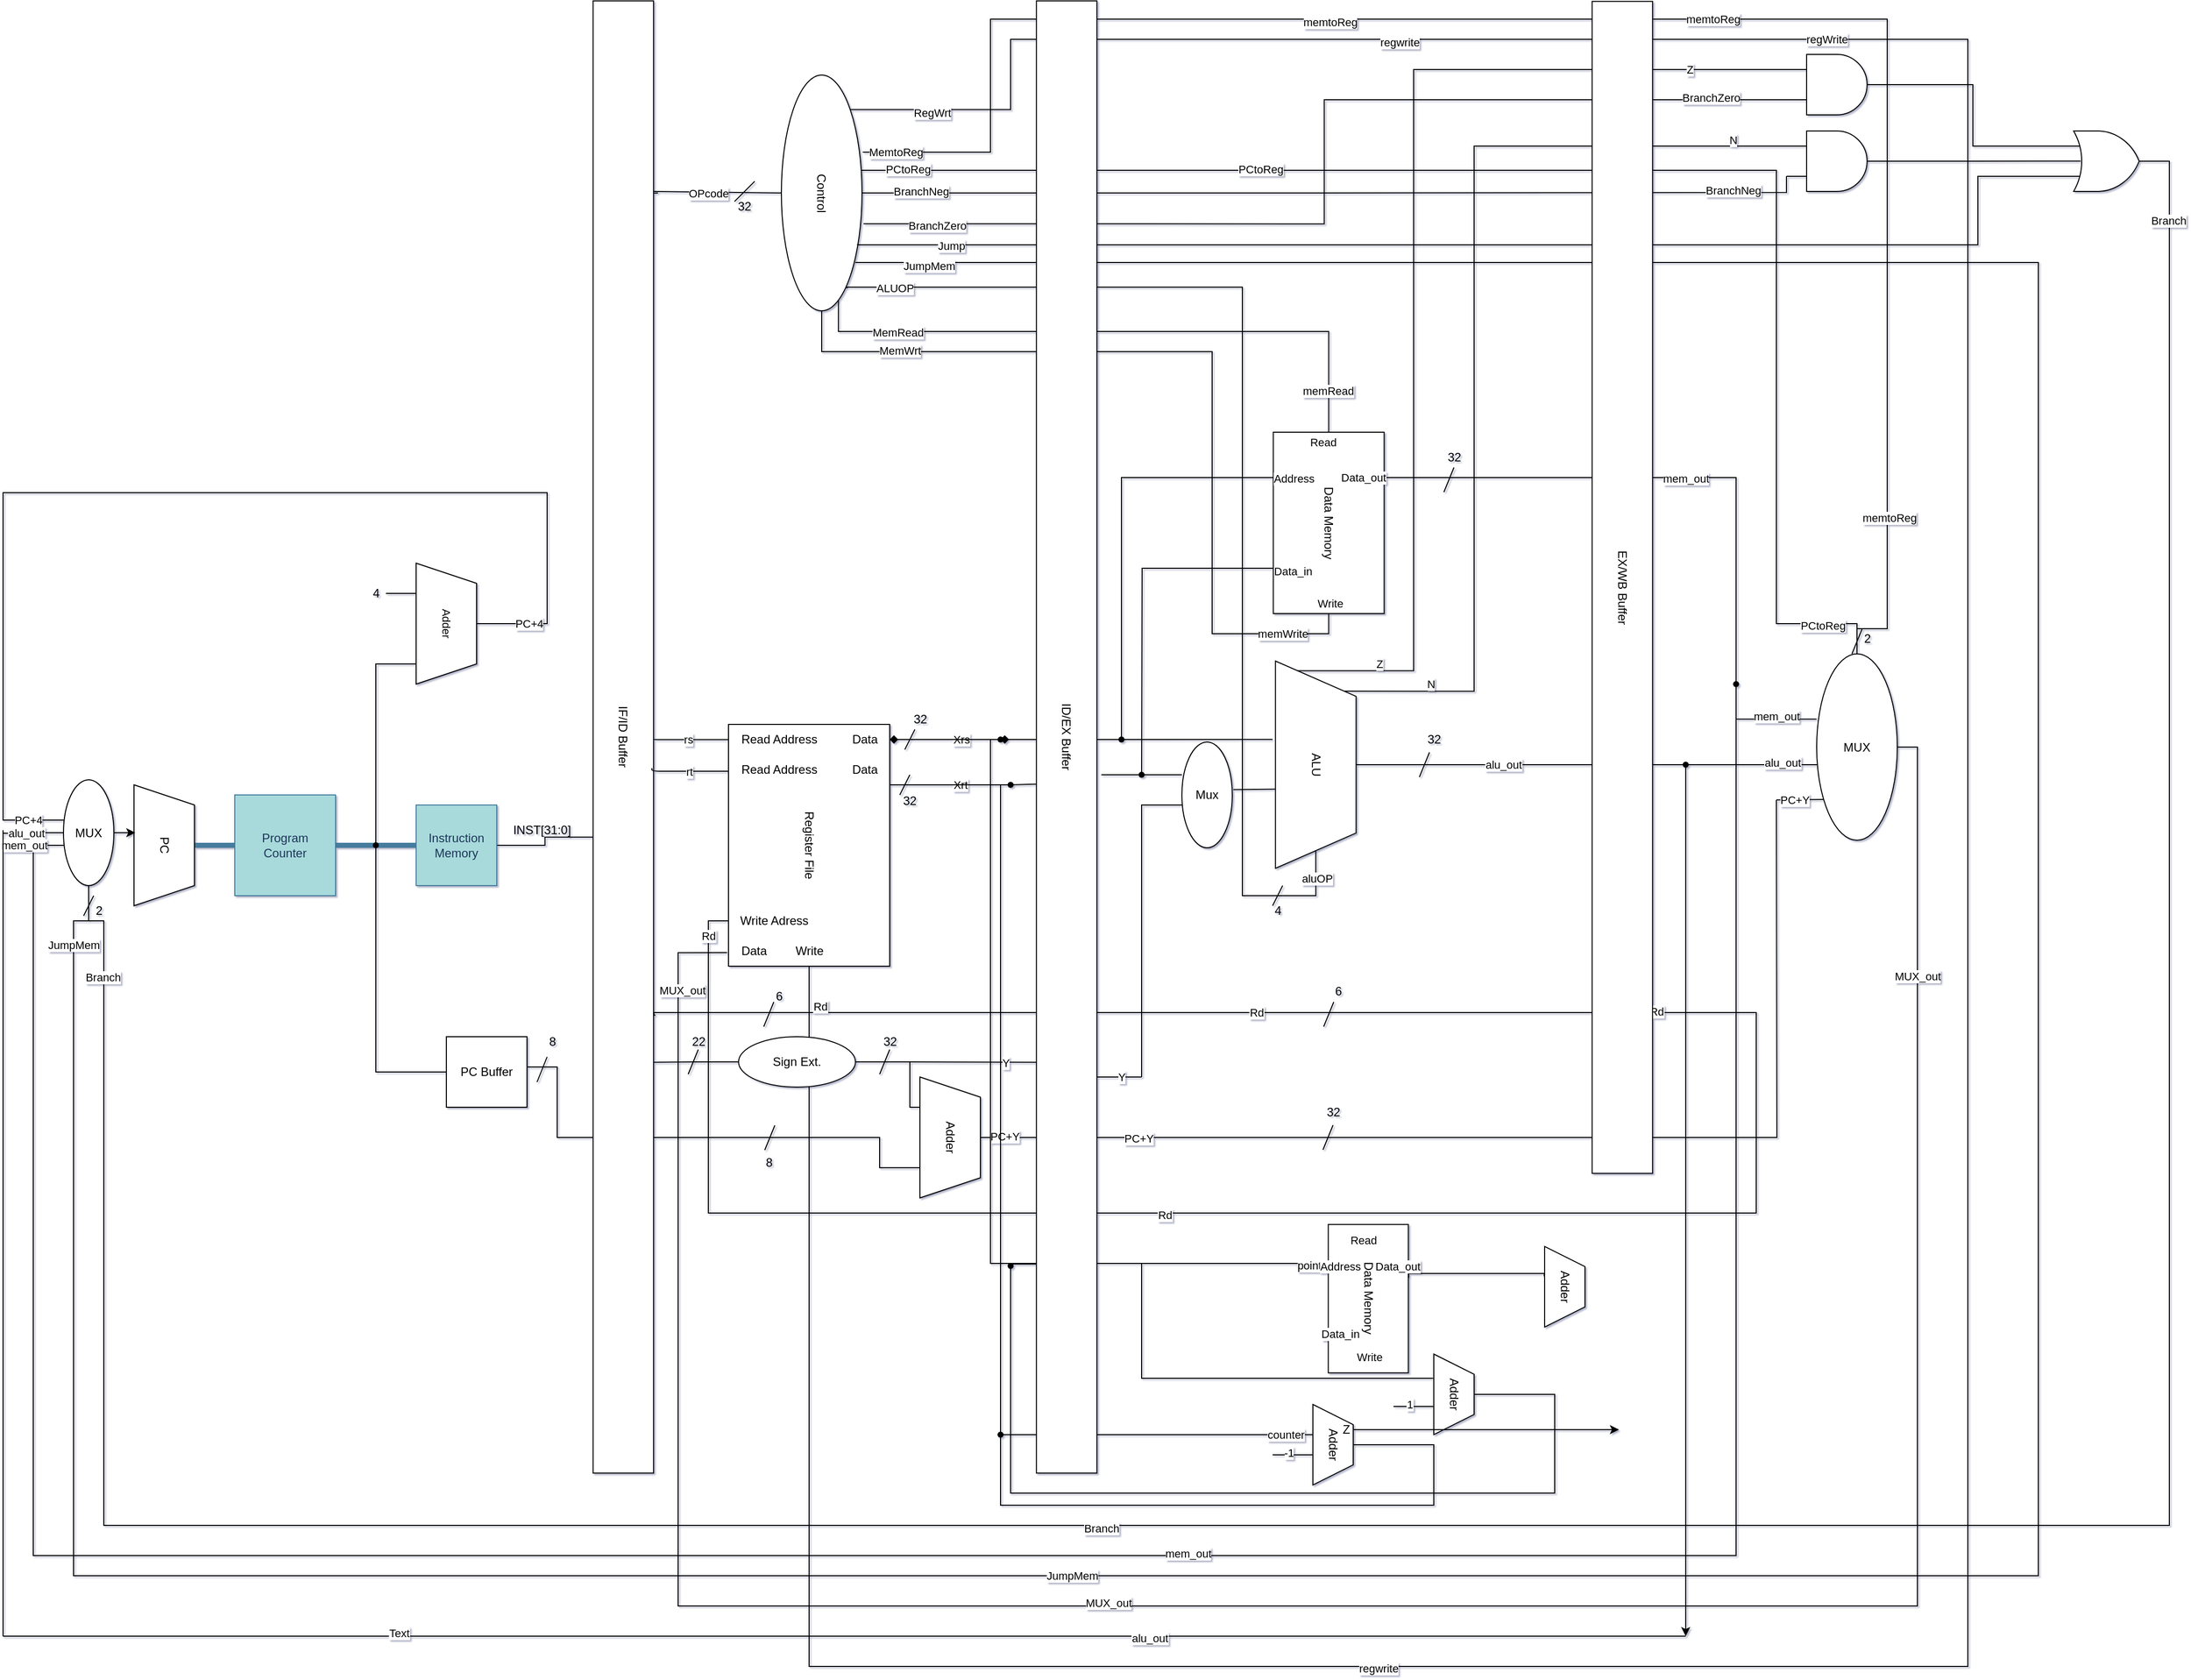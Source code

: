 <mxfile version="21.3.4" type="github" pages="2">
  <diagram name="Page-1" id="1LBmGXks68STnRNsD-n3">
    <mxGraphModel dx="1195" dy="657" grid="1" gridSize="10" guides="1" tooltips="1" connect="1" arrows="1" fold="1" page="1" pageScale="1" pageWidth="2500" pageHeight="2500" background="none" math="0" shadow="1">
      <root>
        <mxCell id="0" />
        <mxCell id="1" parent="0" />
        <mxCell id="57" value="Data Memory" style="rounded=0;whiteSpace=wrap;html=1;rotation=90;" parent="1" vertex="1">
          <mxGeometry x="1305.71" y="730" width="180" height="110" as="geometry" />
        </mxCell>
        <mxCell id="84" style="edgeStyle=orthogonalEdgeStyle;rounded=0;html=1;exitX=0.75;exitY=1;exitDx=0;exitDy=0;startArrow=none;startFill=0;endArrow=none;endFill=0;" parent="1" source="57" edge="1">
          <mxGeometry relative="1" as="geometry">
            <mxPoint x="1210.0" y="1035" as="targetPoint" />
          </mxGeometry>
        </mxCell>
        <mxCell id="88" value="Data_in" style="edgeLabel;html=1;align=center;verticalAlign=middle;resizable=0;points=[];" parent="84" vertex="1" connectable="0">
          <mxGeometry x="-0.914" y="2" relative="1" as="geometry">
            <mxPoint x="34" y="1" as="offset" />
          </mxGeometry>
        </mxCell>
        <mxCell id="81" style="edgeStyle=orthogonalEdgeStyle;rounded=0;html=1;exitX=0.25;exitY=1;exitDx=0;exitDy=0;startArrow=none;startFill=0;endArrow=none;endFill=0;entryX=0.524;entryY=0.321;entryDx=0;entryDy=0;entryPerimeter=0;" parent="1" source="57" target="82" edge="1">
          <mxGeometry relative="1" as="geometry">
            <mxPoint x="1190" y="995" as="targetPoint" />
          </mxGeometry>
        </mxCell>
        <mxCell id="83" value="Address" style="edgeLabel;html=1;align=center;verticalAlign=middle;resizable=0;points=[];" parent="81" vertex="1" connectable="0">
          <mxGeometry x="-0.843" y="1" relative="1" as="geometry">
            <mxPoint x="52" as="offset" />
          </mxGeometry>
        </mxCell>
        <mxCell id="78" style="edgeStyle=orthogonalEdgeStyle;rounded=0;html=1;exitX=0;exitY=0.5;exitDx=0;exitDy=0;entryX=0.952;entryY=0.292;entryDx=0;entryDy=0;entryPerimeter=0;startArrow=none;startFill=0;endArrow=none;endFill=0;" parent="1" source="57" target="38" edge="1">
          <mxGeometry relative="1" as="geometry">
            <Array as="points">
              <mxPoint x="1396" y="595" />
              <mxPoint x="909" y="595" />
            </Array>
          </mxGeometry>
        </mxCell>
        <mxCell id="79" value="MemRead" style="edgeLabel;html=1;align=center;verticalAlign=middle;resizable=0;points=[];" parent="78" vertex="1" connectable="0">
          <mxGeometry x="0.706" y="1" relative="1" as="geometry">
            <mxPoint as="offset" />
          </mxGeometry>
        </mxCell>
        <mxCell id="80" value="Read" style="edgeLabel;html=1;align=center;verticalAlign=middle;resizable=0;points=[];" parent="78" vertex="1" connectable="0">
          <mxGeometry x="-0.886" y="1" relative="1" as="geometry">
            <mxPoint x="-5" y="45" as="offset" />
          </mxGeometry>
        </mxCell>
        <mxCell id="OCQVSBN5SGutQGx8U0tS-228" value="memRead" style="edgeLabel;html=1;align=center;verticalAlign=middle;resizable=0;points=[];" vertex="1" connectable="0" parent="78">
          <mxGeometry x="-0.865" y="1" relative="1" as="geometry">
            <mxPoint as="offset" />
          </mxGeometry>
        </mxCell>
        <mxCell id="68" style="edgeStyle=orthogonalEdgeStyle;rounded=0;html=1;entryX=1;entryY=0.5;entryDx=0;entryDy=0;startArrow=none;startFill=0;endArrow=none;endFill=0;" parent="1" source="57" target="38" edge="1">
          <mxGeometry relative="1" as="geometry">
            <Array as="points">
              <mxPoint x="1396" y="895" />
              <mxPoint x="1280" y="895" />
              <mxPoint x="1280" y="615" />
              <mxPoint x="892" y="615" />
            </Array>
          </mxGeometry>
        </mxCell>
        <mxCell id="70" value="Write" style="edgeLabel;html=1;align=center;verticalAlign=middle;resizable=0;points=[];" parent="68" vertex="1" connectable="0">
          <mxGeometry x="-0.772" y="-3" relative="1" as="geometry">
            <mxPoint x="77" y="-27" as="offset" />
          </mxGeometry>
        </mxCell>
        <mxCell id="71" value="MemWrt" style="edgeLabel;html=1;align=center;verticalAlign=middle;resizable=0;points=[];" parent="68" vertex="1" connectable="0">
          <mxGeometry x="0.681" y="-1" relative="1" as="geometry">
            <mxPoint x="-17" as="offset" />
          </mxGeometry>
        </mxCell>
        <mxCell id="OCQVSBN5SGutQGx8U0tS-229" value="memWrite" style="edgeLabel;html=1;align=center;verticalAlign=middle;resizable=0;points=[];" vertex="1" connectable="0" parent="68">
          <mxGeometry x="-0.922" relative="1" as="geometry">
            <mxPoint x="-33" as="offset" />
          </mxGeometry>
        </mxCell>
        <mxCell id="4rD02qfj6Y5dj7e5C-z5-5" style="edgeStyle=orthogonalEdgeStyle;shape=connector;rounded=0;orthogonalLoop=1;jettySize=auto;html=1;entryX=0;entryY=0.5;entryDx=0;entryDy=0;labelBackgroundColor=none;strokeColor=#457B9D;strokeWidth=5;fontFamily=Helvetica;fontSize=11;fontColor=default;endArrow=none;endFill=0;targetPerimeterSpacing=0;" parent="1" source="4rD02qfj6Y5dj7e5C-z5-1" target="4rD02qfj6Y5dj7e5C-z5-4" edge="1">
          <mxGeometry relative="1" as="geometry" />
        </mxCell>
        <mxCell id="4rD02qfj6Y5dj7e5C-z5-1" value="Program&lt;br&gt;Counter" style="whiteSpace=wrap;html=1;aspect=fixed;labelBackgroundColor=none;fillColor=#A8DADC;strokeColor=#457B9D;fontColor=#1D3557;rounded=0;" parent="1" vertex="1">
          <mxGeometry x="310" y="1055" width="100" height="100" as="geometry" />
        </mxCell>
        <mxCell id="9" style="edgeStyle=orthogonalEdgeStyle;rounded=0;html=1;entryX=0.568;entryY=0.983;entryDx=0;entryDy=0;entryPerimeter=0;endArrow=none;endFill=0;" parent="1" source="4rD02qfj6Y5dj7e5C-z5-4" target="4" edge="1">
          <mxGeometry relative="1" as="geometry" />
        </mxCell>
        <mxCell id="4rD02qfj6Y5dj7e5C-z5-4" value="Instruction Memory" style="whiteSpace=wrap;html=1;aspect=fixed;labelBackgroundColor=none;fillColor=#A8DADC;strokeColor=#457B9D;fontColor=#1D3557;rounded=0;" parent="1" vertex="1">
          <mxGeometry x="490" y="1065" width="80" height="80" as="geometry" />
        </mxCell>
        <mxCell id="pCCQuz5BeW-1cVfvKqTz-3" style="edgeStyle=orthogonalEdgeStyle;shape=connector;rounded=0;orthogonalLoop=1;jettySize=auto;html=1;labelBackgroundColor=none;strokeColor=#457B9D;strokeWidth=5;fontFamily=Helvetica;fontSize=11;fontColor=default;endArrow=none;endFill=0;targetPerimeterSpacing=0;" parent="1" source="pCCQuz5BeW-1cVfvKqTz-1" target="4rD02qfj6Y5dj7e5C-z5-1" edge="1">
          <mxGeometry relative="1" as="geometry" />
        </mxCell>
        <mxCell id="172" style="edgeStyle=orthogonalEdgeStyle;rounded=0;html=1;entryX=0.795;entryY=0.083;entryDx=0;entryDy=0;entryPerimeter=0;startArrow=none;startFill=0;endArrow=none;endFill=0;" parent="1" target="38" edge="1">
          <mxGeometry relative="1" as="geometry">
            <Array as="points">
              <mxPoint x="165" y="1180" />
              <mxPoint x="150" y="1180" />
              <mxPoint x="150" y="1830" />
              <mxPoint x="2100" y="1830" />
              <mxPoint x="2100" y="527" />
            </Array>
            <mxPoint x="165" y="1160" as="sourcePoint" />
          </mxGeometry>
        </mxCell>
        <mxCell id="173" value="JumpMem" style="edgeLabel;html=1;align=center;verticalAlign=middle;resizable=0;points=[];" parent="172" vertex="1" connectable="0">
          <mxGeometry x="0.972" y="3" relative="1" as="geometry">
            <mxPoint x="1" as="offset" />
          </mxGeometry>
        </mxCell>
        <mxCell id="OCQVSBN5SGutQGx8U0tS-253" value="JumpMem" style="edgeLabel;html=1;align=center;verticalAlign=middle;resizable=0;points=[];" vertex="1" connectable="0" parent="172">
          <mxGeometry x="-0.977" relative="1" as="geometry">
            <mxPoint as="offset" />
          </mxGeometry>
        </mxCell>
        <mxCell id="OCQVSBN5SGutQGx8U0tS-260" value="JumpMem" style="edgeLabel;html=1;align=center;verticalAlign=middle;resizable=0;points=[];" vertex="1" connectable="0" parent="172">
          <mxGeometry x="-0.344" relative="1" as="geometry">
            <mxPoint x="-1" as="offset" />
          </mxGeometry>
        </mxCell>
        <mxCell id="200" style="edgeStyle=orthogonalEdgeStyle;rounded=0;html=1;exitX=0.5;exitY=1;exitDx=0;exitDy=0;entryX=1;entryY=0.5;entryDx=0;entryDy=0;entryPerimeter=0;startArrow=none;startFill=0;endArrow=none;endFill=0;" parent="1" source="OCQVSBN5SGutQGx8U0tS-206" target="174" edge="1">
          <mxGeometry relative="1" as="geometry">
            <Array as="points">
              <mxPoint x="165" y="1180" />
              <mxPoint x="180" y="1180" />
              <mxPoint x="180" y="1780" />
              <mxPoint x="2230" y="1780" />
              <mxPoint x="2230" y="426" />
            </Array>
          </mxGeometry>
        </mxCell>
        <mxCell id="OCQVSBN5SGutQGx8U0tS-235" value="Branch" style="edgeLabel;html=1;align=center;verticalAlign=middle;resizable=0;points=[];" vertex="1" connectable="0" parent="200">
          <mxGeometry x="0.966" y="1" relative="1" as="geometry">
            <mxPoint as="offset" />
          </mxGeometry>
        </mxCell>
        <mxCell id="OCQVSBN5SGutQGx8U0tS-255" value="Branch" style="edgeLabel;html=1;align=center;verticalAlign=middle;resizable=0;points=[];" vertex="1" connectable="0" parent="200">
          <mxGeometry x="-0.948" y="-1" relative="1" as="geometry">
            <mxPoint as="offset" />
          </mxGeometry>
        </mxCell>
        <mxCell id="OCQVSBN5SGutQGx8U0tS-262" value="Branch" style="edgeLabel;html=1;align=center;verticalAlign=middle;resizable=0;points=[];" vertex="1" connectable="0" parent="200">
          <mxGeometry x="-0.193" y="-3" relative="1" as="geometry">
            <mxPoint as="offset" />
          </mxGeometry>
        </mxCell>
        <mxCell id="pCCQuz5BeW-1cVfvKqTz-1" value="PC" style="shape=trapezoid;perimeter=trapezoidPerimeter;whiteSpace=wrap;html=1;fixedSize=1;rotation=90;" parent="1" vertex="1">
          <mxGeometry x="180" y="1075" width="120" height="60" as="geometry" />
        </mxCell>
        <mxCell id="8" style="edgeStyle=orthogonalEdgeStyle;rounded=0;html=1;endArrow=none;endFill=0;" parent="1" source="pCCQuz5BeW-1cVfvKqTz-4" edge="1">
          <mxGeometry relative="1" as="geometry">
            <mxPoint x="450" y="1105" as="targetPoint" />
            <Array as="points">
              <mxPoint x="520" y="925" />
              <mxPoint x="450" y="925" />
            </Array>
          </mxGeometry>
        </mxCell>
        <mxCell id="pCCQuz5BeW-1cVfvKqTz-4" value="Adder" style="shape=trapezoid;perimeter=trapezoidPerimeter;whiteSpace=wrap;html=1;fixedSize=1;fontFamily=Helvetica;fontSize=11;fontColor=default;rotation=90;" parent="1" vertex="1">
          <mxGeometry x="460" y="855" width="120" height="60" as="geometry" />
        </mxCell>
        <mxCell id="10" style="edgeStyle=orthogonalEdgeStyle;rounded=0;html=1;endArrow=none;endFill=0;" parent="1" source="pCCQuz5BeW-1cVfvKqTz-4" edge="1">
          <mxGeometry relative="1" as="geometry">
            <Array as="points">
              <mxPoint x="620" y="885" />
              <mxPoint x="620" y="755" />
              <mxPoint x="80" y="755" />
              <mxPoint x="80" y="1080" />
            </Array>
            <mxPoint x="150" y="1080" as="targetPoint" />
          </mxGeometry>
        </mxCell>
        <mxCell id="OCQVSBN5SGutQGx8U0tS-247" value="PC+4" style="edgeLabel;html=1;align=center;verticalAlign=middle;resizable=0;points=[];" vertex="1" connectable="0" parent="10">
          <mxGeometry x="-0.909" y="-1" relative="1" as="geometry">
            <mxPoint y="-1" as="offset" />
          </mxGeometry>
        </mxCell>
        <mxCell id="OCQVSBN5SGutQGx8U0tS-248" value="PC+4" style="edgeLabel;html=1;align=center;verticalAlign=middle;resizable=0;points=[];" vertex="1" connectable="0" parent="10">
          <mxGeometry x="0.921" relative="1" as="geometry">
            <mxPoint as="offset" />
          </mxGeometry>
        </mxCell>
        <mxCell id="90" style="edgeStyle=orthogonalEdgeStyle;rounded=0;html=1;exitX=1;exitY=0.5;exitDx=0;exitDy=0;entryX=0.905;entryY=0.188;entryDx=0;entryDy=0;startArrow=none;startFill=0;endArrow=none;endFill=0;entryPerimeter=0;" parent="1" source="sroX9kUymbMSvhH6OQYM-15" target="38" edge="1">
          <mxGeometry relative="1" as="geometry">
            <Array as="points">
              <mxPoint x="1383" y="1155" />
              <mxPoint x="1310" y="1155" />
              <mxPoint x="1310" y="551" />
            </Array>
          </mxGeometry>
        </mxCell>
        <mxCell id="92" value="ALUOP" style="edgeLabel;html=1;align=center;verticalAlign=middle;resizable=0;points=[];" parent="90" vertex="1" connectable="0">
          <mxGeometry x="0.913" y="1" relative="1" as="geometry">
            <mxPoint as="offset" />
          </mxGeometry>
        </mxCell>
        <mxCell id="OCQVSBN5SGutQGx8U0tS-230" value="aluOP" style="edgeLabel;html=1;align=center;verticalAlign=middle;resizable=0;points=[];" vertex="1" connectable="0" parent="90">
          <mxGeometry x="-0.952" y="1" relative="1" as="geometry">
            <mxPoint as="offset" />
          </mxGeometry>
        </mxCell>
        <mxCell id="sroX9kUymbMSvhH6OQYM-15" value="ALU" style="shape=trapezoid;perimeter=trapezoidPerimeter;whiteSpace=wrap;html=1;fixedSize=1;rotation=90;size=35;" parent="1" vertex="1">
          <mxGeometry x="1280" y="985" width="205.71" height="80" as="geometry" />
        </mxCell>
        <mxCell id="25" value="Register File" style="rounded=0;whiteSpace=wrap;html=1;rotation=90;" parent="1" vertex="1">
          <mxGeometry x="760" y="1025" width="240" height="160" as="geometry" />
        </mxCell>
        <mxCell id="26" value="Read Address" style="text;html=1;align=center;verticalAlign=middle;resizable=0;points=[];autosize=1;strokeColor=none;fillColor=none;" parent="1" vertex="1">
          <mxGeometry x="800" y="985" width="100" height="30" as="geometry" />
        </mxCell>
        <mxCell id="27" value="Read Address" style="text;html=1;align=center;verticalAlign=middle;resizable=0;points=[];autosize=1;strokeColor=none;fillColor=none;" parent="1" vertex="1">
          <mxGeometry x="800" y="1015" width="100" height="30" as="geometry" />
        </mxCell>
        <mxCell id="31" value="Data" style="text;html=1;align=center;verticalAlign=middle;resizable=0;points=[];autosize=1;strokeColor=none;fillColor=none;" parent="1" vertex="1">
          <mxGeometry x="800" y="1195" width="50" height="30" as="geometry" />
        </mxCell>
        <mxCell id="144" style="edgeStyle=orthogonalEdgeStyle;rounded=0;html=1;startArrow=none;startFill=0;endArrow=none;endFill=0;entryX=0.689;entryY=-0.03;entryDx=0;entryDy=0;entryPerimeter=0;" parent="1" source="32" target="4" edge="1">
          <mxGeometry relative="1" as="geometry">
            <mxPoint x="1160" y="1465" as="targetPoint" />
            <Array as="points">
              <mxPoint x="780" y="1180" />
              <mxPoint x="780" y="1470" />
              <mxPoint x="1820" y="1470" />
              <mxPoint x="1820" y="1271" />
              <mxPoint x="726" y="1271" />
              <mxPoint x="726" y="1274" />
            </Array>
          </mxGeometry>
        </mxCell>
        <mxCell id="145" value="Rd" style="edgeLabel;html=1;align=center;verticalAlign=middle;resizable=0;points=[];" parent="144" vertex="1" connectable="0">
          <mxGeometry x="0.873" y="2" relative="1" as="geometry">
            <mxPoint x="1" y="-8" as="offset" />
          </mxGeometry>
        </mxCell>
        <mxCell id="OCQVSBN5SGutQGx8U0tS-237" value="Rd" style="edgeLabel;html=1;align=center;verticalAlign=middle;resizable=0;points=[];" vertex="1" connectable="0" parent="144">
          <mxGeometry x="0.545" relative="1" as="geometry">
            <mxPoint as="offset" />
          </mxGeometry>
        </mxCell>
        <mxCell id="OCQVSBN5SGutQGx8U0tS-239" value="Rd" style="edgeLabel;html=1;align=center;verticalAlign=middle;resizable=0;points=[];" vertex="1" connectable="0" parent="144">
          <mxGeometry x="0.245" y="-1" relative="1" as="geometry">
            <mxPoint as="offset" />
          </mxGeometry>
        </mxCell>
        <mxCell id="OCQVSBN5SGutQGx8U0tS-240" value="Rd" style="edgeLabel;html=1;align=center;verticalAlign=middle;resizable=0;points=[];" vertex="1" connectable="0" parent="144">
          <mxGeometry x="-0.974" relative="1" as="geometry">
            <mxPoint as="offset" />
          </mxGeometry>
        </mxCell>
        <mxCell id="OCQVSBN5SGutQGx8U0tS-263" value="Rd" style="edgeLabel;html=1;align=center;verticalAlign=middle;resizable=0;points=[];" vertex="1" connectable="0" parent="144">
          <mxGeometry x="-0.424" y="-2" relative="1" as="geometry">
            <mxPoint as="offset" />
          </mxGeometry>
        </mxCell>
        <mxCell id="32" value="Write Adress" style="text;html=1;align=center;verticalAlign=middle;resizable=0;points=[];autosize=1;strokeColor=none;fillColor=none;" parent="1" vertex="1">
          <mxGeometry x="800" y="1165" width="90" height="30" as="geometry" />
        </mxCell>
        <mxCell id="198" style="edgeStyle=orthogonalEdgeStyle;rounded=0;html=1;startArrow=none;startFill=0;endArrow=none;endFill=0;entryX=0;entryY=0;entryDx=0;entryDy=0;" parent="1" source="33" target="38" edge="1">
          <mxGeometry relative="1" as="geometry">
            <mxPoint x="2119.2" y="505" as="targetPoint" />
            <Array as="points">
              <mxPoint x="880" y="1920" />
              <mxPoint x="2030" y="1920" />
              <mxPoint x="2030" y="305" />
              <mxPoint x="1080" y="305" />
              <mxPoint x="1080" y="375" />
            </Array>
          </mxGeometry>
        </mxCell>
        <mxCell id="199" value="RegWrt" style="edgeLabel;html=1;align=center;verticalAlign=middle;resizable=0;points=[];" parent="198" vertex="1" connectable="0">
          <mxGeometry x="0.965" y="3" relative="1" as="geometry">
            <mxPoint as="offset" />
          </mxGeometry>
        </mxCell>
        <mxCell id="OCQVSBN5SGutQGx8U0tS-218" value="regwrite" style="edgeLabel;html=1;align=center;verticalAlign=middle;resizable=0;points=[];" vertex="1" connectable="0" parent="198">
          <mxGeometry x="-0.457" y="-2" relative="1" as="geometry">
            <mxPoint as="offset" />
          </mxGeometry>
        </mxCell>
        <mxCell id="OCQVSBN5SGutQGx8U0tS-219" value="regwrite" style="edgeLabel;html=1;align=center;verticalAlign=middle;resizable=0;points=[];" vertex="1" connectable="0" parent="198">
          <mxGeometry x="0.735" y="3" relative="1" as="geometry">
            <mxPoint as="offset" />
          </mxGeometry>
        </mxCell>
        <mxCell id="OCQVSBN5SGutQGx8U0tS-222" value="regWrite" style="edgeLabel;html=1;align=center;verticalAlign=middle;resizable=0;points=[];" vertex="1" connectable="0" parent="198">
          <mxGeometry x="0.552" relative="1" as="geometry">
            <mxPoint as="offset" />
          </mxGeometry>
        </mxCell>
        <mxCell id="33" value="Write" style="text;html=1;align=center;verticalAlign=middle;resizable=0;points=[];autosize=1;strokeColor=none;fillColor=none;" parent="1" vertex="1">
          <mxGeometry x="855" y="1195" width="50" height="30" as="geometry" />
        </mxCell>
        <mxCell id="44" style="edgeStyle=orthogonalEdgeStyle;rounded=0;html=1;endArrow=none;endFill=0;startArrow=diamond;startFill=1;entryX=0.378;entryY=1.036;entryDx=0;entryDy=0;entryPerimeter=0;" parent="1" source="OCQVSBN5SGutQGx8U0tS-279" target="sroX9kUymbMSvhH6OQYM-15" edge="1">
          <mxGeometry relative="1" as="geometry">
            <mxPoint x="1106" y="1000" as="targetPoint" />
          </mxGeometry>
        </mxCell>
        <mxCell id="45" value="Xrs" style="edgeLabel;html=1;align=center;verticalAlign=middle;resizable=0;points=[];" parent="44" vertex="1" connectable="0">
          <mxGeometry x="0.218" relative="1" as="geometry">
            <mxPoint x="-204" as="offset" />
          </mxGeometry>
        </mxCell>
        <mxCell id="34" value="Data&lt;br&gt;" style="text;html=1;align=center;verticalAlign=middle;resizable=0;points=[];autosize=1;strokeColor=none;fillColor=none;" parent="1" vertex="1">
          <mxGeometry x="910" y="985" width="50" height="30" as="geometry" />
        </mxCell>
        <mxCell id="35" value="Data&lt;br&gt;" style="text;html=1;align=center;verticalAlign=middle;resizable=0;points=[];autosize=1;strokeColor=none;fillColor=none;" parent="1" vertex="1">
          <mxGeometry x="910" y="1015" width="50" height="30" as="geometry" />
        </mxCell>
        <mxCell id="40" style="edgeStyle=orthogonalEdgeStyle;rounded=0;html=1;entryX=0.048;entryY=0.01;entryDx=0;entryDy=0;entryPerimeter=0;endArrow=none;endFill=0;" parent="1" target="4" edge="1">
          <mxGeometry relative="1" as="geometry">
            <mxPoint x="730" y="457.5" as="sourcePoint" />
            <Array as="points" />
          </mxGeometry>
        </mxCell>
        <mxCell id="187" style="edgeStyle=orthogonalEdgeStyle;rounded=0;html=1;exitX=0.5;exitY=0;exitDx=0;exitDy=0;entryX=0;entryY=0.75;entryDx=0;entryDy=0;entryPerimeter=0;startArrow=none;startFill=0;endArrow=none;endFill=0;" parent="1" source="38" target="158" edge="1">
          <mxGeometry relative="1" as="geometry">
            <Array as="points">
              <mxPoint x="1391" y="457" />
              <mxPoint x="1850" y="457" />
            </Array>
          </mxGeometry>
        </mxCell>
        <mxCell id="188" value="BranchNeg" style="edgeLabel;html=1;align=center;verticalAlign=middle;resizable=0;points=[];" parent="187" vertex="1" connectable="0">
          <mxGeometry x="0.851" y="2" relative="1" as="geometry">
            <mxPoint as="offset" />
          </mxGeometry>
        </mxCell>
        <mxCell id="189" value="BranchNeg" style="edgeLabel;html=1;align=center;verticalAlign=middle;resizable=0;points=[];" parent="187" vertex="1" connectable="0">
          <mxGeometry x="-0.875" y="2" relative="1" as="geometry">
            <mxPoint as="offset" />
          </mxGeometry>
        </mxCell>
        <mxCell id="38" value="Control" style="ellipse;whiteSpace=wrap;html=1;rotation=90;" parent="1" vertex="1">
          <mxGeometry x="775.5" y="417.5" width="234" height="80" as="geometry" />
        </mxCell>
        <mxCell id="sroX9kUymbMSvhH6OQYM-38" value="rs" style="endArrow=none;html=1;entryX=0.004;entryY=0.503;entryDx=0;entryDy=0;entryPerimeter=0;exitX=0.5;exitY=0;exitDx=0;exitDy=0;edgeStyle=orthogonalEdgeStyle;" parent="1" source="4" target="26" edge="1">
          <mxGeometry width="50" height="50" relative="1" as="geometry">
            <mxPoint x="730" y="1000" as="sourcePoint" />
            <mxPoint x="810" y="925" as="targetPoint" />
            <Array as="points">
              <mxPoint x="724" y="998" />
              <mxPoint x="724" y="1000" />
            </Array>
          </mxGeometry>
        </mxCell>
        <mxCell id="sroX9kUymbMSvhH6OQYM-41" value="INST[31:0]" style="text;html=1;strokeColor=none;fillColor=none;align=center;verticalAlign=middle;whiteSpace=wrap;rounded=0;" parent="1" vertex="1">
          <mxGeometry x="580" y="1075" width="70" height="30" as="geometry" />
        </mxCell>
        <mxCell id="99" style="edgeStyle=orthogonalEdgeStyle;rounded=0;html=1;entryX=0;entryY=0.5;entryDx=0;entryDy=0;startArrow=none;startFill=0;endArrow=none;endFill=0;" parent="1" source="52" target="98" edge="1">
          <mxGeometry relative="1" as="geometry">
            <Array as="points">
              <mxPoint x="450" y="1330" />
            </Array>
          </mxGeometry>
        </mxCell>
        <mxCell id="52" value="" style="shape=waypoint;sketch=0;size=6;pointerEvents=1;points=[];fillColor=none;resizable=0;rotatable=0;perimeter=centerPerimeter;snapToPoint=1;" parent="1" vertex="1">
          <mxGeometry x="440" y="1095" width="20" height="20" as="geometry" />
        </mxCell>
        <mxCell id="54" value="" style="edgeStyle=none;orthogonalLoop=1;jettySize=auto;html=1;rounded=0;startArrow=none;startFill=0;endArrow=none;endFill=0;" parent="1" edge="1">
          <mxGeometry width="100" relative="1" as="geometry">
            <mxPoint x="460" y="855" as="sourcePoint" />
            <mxPoint x="490" y="855" as="targetPoint" />
            <Array as="points" />
          </mxGeometry>
        </mxCell>
        <mxCell id="55" value="4" style="text;html=1;align=center;verticalAlign=middle;resizable=0;points=[];autosize=1;strokeColor=none;fillColor=none;" parent="1" vertex="1">
          <mxGeometry x="435" y="840" width="30" height="30" as="geometry" />
        </mxCell>
        <mxCell id="sroX9kUymbMSvhH6OQYM-63" value="Mux" style="ellipse;whiteSpace=wrap;html=1;fontSize=12;" parent="1" vertex="1">
          <mxGeometry x="1250" y="1002.5" width="50" height="105" as="geometry" />
        </mxCell>
        <mxCell id="sroX9kUymbMSvhH6OQYM-64" value="" style="endArrow=none;html=1;fontSize=12;entryX=0.532;entryY=0.983;entryDx=0;entryDy=0;entryPerimeter=0;" parent="1" edge="1" target="41" source="OCQVSBN5SGutQGx8U0tS-301">
          <mxGeometry width="50" height="50" relative="1" as="geometry">
            <mxPoint x="960" y="1045" as="sourcePoint" />
            <mxPoint x="1100" y="1045" as="targetPoint" />
          </mxGeometry>
        </mxCell>
        <mxCell id="OCQVSBN5SGutQGx8U0tS-227" value="Xrt" style="edgeLabel;html=1;align=center;verticalAlign=middle;resizable=0;points=[];" vertex="1" connectable="0" parent="sroX9kUymbMSvhH6OQYM-64">
          <mxGeometry x="0.282" y="-1" relative="1" as="geometry">
            <mxPoint x="-67" y="-1" as="offset" />
          </mxGeometry>
        </mxCell>
        <mxCell id="sroX9kUymbMSvhH6OQYM-66" value="" style="group" parent="1" connectable="0" vertex="1">
          <mxGeometry x="950" y="1046" width="60" height="30" as="geometry" />
        </mxCell>
        <mxCell id="sroX9kUymbMSvhH6OQYM-68" value="32" style="text;html=1;strokeColor=none;fillColor=none;align=center;verticalAlign=middle;whiteSpace=wrap;rounded=0;fontSize=12;" parent="sroX9kUymbMSvhH6OQYM-66" vertex="1">
          <mxGeometry width="60" height="30" as="geometry" />
        </mxCell>
        <mxCell id="sroX9kUymbMSvhH6OQYM-69" value="" style="endArrow=none;html=1;fontSize=12;startArrow=none;" parent="1" source="86" edge="1">
          <mxGeometry width="50" height="50" relative="1" as="geometry">
            <mxPoint x="1170" y="1035" as="sourcePoint" />
            <mxPoint x="1250" y="1035" as="targetPoint" />
          </mxGeometry>
        </mxCell>
        <mxCell id="sroX9kUymbMSvhH6OQYM-70" value="" style="endArrow=none;html=1;fontSize=12;" parent="1" edge="1">
          <mxGeometry width="50" height="50" relative="1" as="geometry">
            <mxPoint x="1160" y="1335" as="sourcePoint" />
            <mxPoint x="1210" y="1335" as="targetPoint" />
          </mxGeometry>
        </mxCell>
        <mxCell id="OCQVSBN5SGutQGx8U0tS-211" value="Y" style="edgeLabel;html=1;align=center;verticalAlign=middle;resizable=0;points=[];" vertex="1" connectable="0" parent="sroX9kUymbMSvhH6OQYM-70">
          <mxGeometry x="0.206" relative="1" as="geometry">
            <mxPoint as="offset" />
          </mxGeometry>
        </mxCell>
        <mxCell id="sroX9kUymbMSvhH6OQYM-71" value="" style="endArrow=none;html=1;fontSize=12;" parent="1" edge="1">
          <mxGeometry width="50" height="50" relative="1" as="geometry">
            <mxPoint x="1210" y="1335" as="sourcePoint" />
            <mxPoint x="1210" y="1064.456" as="targetPoint" />
          </mxGeometry>
        </mxCell>
        <mxCell id="sroX9kUymbMSvhH6OQYM-72" value="" style="endArrow=none;html=1;fontSize=12;entryX=0;entryY=0.595;entryDx=0;entryDy=0;entryPerimeter=0;" parent="1" target="sroX9kUymbMSvhH6OQYM-63" edge="1">
          <mxGeometry width="50" height="50" relative="1" as="geometry">
            <mxPoint x="1210" y="1065" as="sourcePoint" />
            <mxPoint x="1260" y="1015" as="targetPoint" />
          </mxGeometry>
        </mxCell>
        <mxCell id="sroX9kUymbMSvhH6OQYM-73" value="" style="endArrow=none;html=1;fontSize=12;exitX=1.02;exitY=0.45;exitDx=0;exitDy=0;exitPerimeter=0;entryX=0.618;entryY=1.005;entryDx=0;entryDy=0;entryPerimeter=0;" parent="1" source="sroX9kUymbMSvhH6OQYM-63" target="sroX9kUymbMSvhH6OQYM-15" edge="1">
          <mxGeometry width="50" height="50" relative="1" as="geometry">
            <mxPoint x="1300" y="1065" as="sourcePoint" />
            <mxPoint x="1340" y="1045" as="targetPoint" />
            <Array as="points" />
          </mxGeometry>
        </mxCell>
        <mxCell id="72" value="" style="group" parent="1" connectable="0" vertex="1">
          <mxGeometry x="786" y="456" width="60" height="30" as="geometry" />
        </mxCell>
        <mxCell id="73" value="" style="endArrow=none;html=1;" parent="72" edge="1">
          <mxGeometry width="50" height="50" relative="1" as="geometry">
            <mxPoint x="20" y="10" as="sourcePoint" />
            <mxPoint x="40" y="-10" as="targetPoint" />
            <Array as="points">
              <mxPoint x="30" />
            </Array>
          </mxGeometry>
        </mxCell>
        <mxCell id="74" value="32" style="text;html=1;strokeColor=none;fillColor=none;align=center;verticalAlign=middle;whiteSpace=wrap;rounded=0;fontSize=12;" parent="72" vertex="1">
          <mxGeometry width="60" height="30" as="geometry" />
        </mxCell>
        <mxCell id="82" value="" style="shape=waypoint;sketch=0;size=6;pointerEvents=1;points=[];fillColor=none;resizable=0;rotatable=0;perimeter=centerPerimeter;snapToPoint=1;" parent="1" vertex="1">
          <mxGeometry x="1180" y="990" width="20" height="20" as="geometry" />
        </mxCell>
        <mxCell id="87" value="" style="endArrow=none;html=1;fontSize=12;" parent="1" target="86" edge="1">
          <mxGeometry width="50" height="50" relative="1" as="geometry">
            <mxPoint x="1170" y="1035" as="sourcePoint" />
            <mxPoint x="1250.0" y="1035" as="targetPoint" />
          </mxGeometry>
        </mxCell>
        <mxCell id="86" value="" style="shape=waypoint;sketch=0;size=6;pointerEvents=1;points=[];fillColor=none;resizable=0;rotatable=0;perimeter=centerPerimeter;snapToPoint=1;" parent="1" vertex="1">
          <mxGeometry x="1200" y="1025" width="20" height="20" as="geometry" />
        </mxCell>
        <mxCell id="94" value="" style="endArrow=none;html=1;rounded=0;" parent="1" edge="1">
          <mxGeometry width="50" height="50" relative="1" as="geometry">
            <mxPoint x="970" y="1055" as="sourcePoint" />
            <mxPoint x="980" y="1035" as="targetPoint" />
          </mxGeometry>
        </mxCell>
        <mxCell id="96" value="" style="endArrow=none;html=1;rounded=0;" parent="1" edge="1">
          <mxGeometry width="50" height="50" relative="1" as="geometry">
            <mxPoint x="1340" y="1165" as="sourcePoint" />
            <mxPoint x="1350" y="1145" as="targetPoint" />
          </mxGeometry>
        </mxCell>
        <mxCell id="97" value="4" style="text;html=1;align=center;verticalAlign=middle;resizable=0;points=[];autosize=1;strokeColor=none;fillColor=none;" parent="1" vertex="1">
          <mxGeometry x="1330" y="1155" width="30" height="30" as="geometry" />
        </mxCell>
        <mxCell id="103" style="edgeStyle=orthogonalEdgeStyle;rounded=0;html=1;entryX=0.75;entryY=1;entryDx=0;entryDy=0;startArrow=none;startFill=0;endArrow=none;endFill=0;" parent="1" source="98" target="102" edge="1">
          <mxGeometry relative="1" as="geometry">
            <Array as="points">
              <mxPoint x="630" y="1325" />
              <mxPoint x="630" y="1395" />
              <mxPoint x="950" y="1395" />
              <mxPoint x="950" y="1425" />
            </Array>
          </mxGeometry>
        </mxCell>
        <mxCell id="98" value="PC Buffer" style="whiteSpace=wrap;html=1;" parent="1" vertex="1">
          <mxGeometry x="520" y="1295" width="80" height="70" as="geometry" />
        </mxCell>
        <mxCell id="113" style="edgeStyle=orthogonalEdgeStyle;rounded=0;html=1;exitX=0;exitY=0.5;exitDx=0;exitDy=0;entryX=0.721;entryY=0.021;entryDx=0;entryDy=0;entryPerimeter=0;startArrow=none;startFill=0;endArrow=none;endFill=0;" parent="1" source="101" target="4" edge="1">
          <mxGeometry relative="1" as="geometry" />
        </mxCell>
        <mxCell id="101" value="Sign Ext." style="ellipse;whiteSpace=wrap;html=1;" parent="1" vertex="1">
          <mxGeometry x="810" y="1295" width="116" height="50" as="geometry" />
        </mxCell>
        <mxCell id="118" style="edgeStyle=orthogonalEdgeStyle;rounded=0;html=1;exitX=0.25;exitY=1;exitDx=0;exitDy=0;entryX=1;entryY=0.5;entryDx=0;entryDy=0;startArrow=none;startFill=0;endArrow=none;endFill=0;" parent="1" source="102" target="101" edge="1">
          <mxGeometry relative="1" as="geometry">
            <Array as="points">
              <mxPoint x="980" y="1365" />
              <mxPoint x="980" y="1320" />
            </Array>
          </mxGeometry>
        </mxCell>
        <mxCell id="127" style="edgeStyle=orthogonalEdgeStyle;rounded=0;html=1;exitX=0.5;exitY=0;exitDx=0;exitDy=0;startArrow=none;startFill=0;endArrow=none;endFill=0;" parent="1" source="102" edge="1">
          <mxGeometry relative="1" as="geometry">
            <mxPoint x="1840" y="1060" as="targetPoint" />
          </mxGeometry>
        </mxCell>
        <mxCell id="OCQVSBN5SGutQGx8U0tS-210" value="PC+Y" style="edgeLabel;html=1;align=center;verticalAlign=middle;resizable=0;points=[];" vertex="1" connectable="0" parent="127">
          <mxGeometry x="-0.957" y="1" relative="1" as="geometry">
            <mxPoint as="offset" />
          </mxGeometry>
        </mxCell>
        <mxCell id="OCQVSBN5SGutQGx8U0tS-213" value="PC+Y" style="edgeLabel;html=1;align=center;verticalAlign=middle;resizable=0;points=[];" vertex="1" connectable="0" parent="127">
          <mxGeometry x="-0.721" y="-1" relative="1" as="geometry">
            <mxPoint as="offset" />
          </mxGeometry>
        </mxCell>
        <mxCell id="102" value="Adder" style="shape=trapezoid;perimeter=trapezoidPerimeter;whiteSpace=wrap;html=1;fixedSize=1;rotation=90;" parent="1" vertex="1">
          <mxGeometry x="960" y="1365" width="120" height="60" as="geometry" />
        </mxCell>
        <mxCell id="106" value="" style="endArrow=none;html=1;rounded=0;" parent="1" edge="1">
          <mxGeometry width="50" height="50" relative="1" as="geometry">
            <mxPoint x="610" y="1340" as="sourcePoint" />
            <mxPoint x="620" y="1315" as="targetPoint" />
          </mxGeometry>
        </mxCell>
        <mxCell id="107" value="8" style="text;html=1;align=center;verticalAlign=middle;resizable=0;points=[];autosize=1;strokeColor=none;fillColor=none;" parent="1" vertex="1">
          <mxGeometry x="610" y="1285" width="30" height="30" as="geometry" />
        </mxCell>
        <mxCell id="108" value="" style="endArrow=none;html=1;rounded=0;" parent="1" edge="1">
          <mxGeometry width="50" height="50" relative="1" as="geometry">
            <mxPoint x="836" y="1407.5" as="sourcePoint" />
            <mxPoint x="846" y="1383" as="targetPoint" />
          </mxGeometry>
        </mxCell>
        <mxCell id="109" value="8" style="text;html=1;align=center;verticalAlign=middle;resizable=0;points=[];autosize=1;strokeColor=none;fillColor=none;" parent="1" vertex="1">
          <mxGeometry x="825" y="1405" width="30" height="30" as="geometry" />
        </mxCell>
        <mxCell id="114" value="" style="endArrow=none;html=1;rounded=0;" parent="1" edge="1">
          <mxGeometry width="50" height="50" relative="1" as="geometry">
            <mxPoint x="760" y="1332.25" as="sourcePoint" />
            <mxPoint x="770" y="1307.75" as="targetPoint" />
          </mxGeometry>
        </mxCell>
        <mxCell id="116" value="22" style="text;html=1;align=center;verticalAlign=middle;resizable=0;points=[];autosize=1;strokeColor=none;fillColor=none;" parent="1" vertex="1">
          <mxGeometry x="750" y="1285" width="40" height="30" as="geometry" />
        </mxCell>
        <mxCell id="119" value="" style="endArrow=none;html=1;rounded=0;" parent="1" edge="1">
          <mxGeometry width="50" height="50" relative="1" as="geometry">
            <mxPoint x="950" y="1332.25" as="sourcePoint" />
            <mxPoint x="960" y="1307.75" as="targetPoint" />
          </mxGeometry>
        </mxCell>
        <mxCell id="120" value="32" style="text;html=1;align=center;verticalAlign=middle;resizable=0;points=[];autosize=1;strokeColor=none;fillColor=none;" parent="1" vertex="1">
          <mxGeometry x="940" y="1285" width="40" height="30" as="geometry" />
        </mxCell>
        <mxCell id="123" value="" style="endArrow=none;html=1;" parent="1" edge="1">
          <mxGeometry width="50" height="50" relative="1" as="geometry">
            <mxPoint x="1881" y="1556" as="sourcePoint" />
            <mxPoint x="1881" y="1556" as="targetPoint" />
          </mxGeometry>
        </mxCell>
        <mxCell id="135" style="edgeStyle=orthogonalEdgeStyle;rounded=0;html=1;exitX=-0.001;exitY=0.35;exitDx=0;exitDy=0;entryX=0.25;entryY=0;entryDx=0;entryDy=0;startArrow=none;startFill=0;endArrow=none;endFill=0;exitPerimeter=0;" parent="1" source="130" target="57" edge="1">
          <mxGeometry relative="1" as="geometry">
            <Array as="points">
              <mxPoint x="1800" y="980" />
              <mxPoint x="1800" y="740" />
            </Array>
          </mxGeometry>
        </mxCell>
        <mxCell id="137" value="Data_out" style="edgeLabel;html=1;align=center;verticalAlign=middle;resizable=0;points=[];" parent="135" vertex="1" connectable="0">
          <mxGeometry x="0.807" y="2" relative="1" as="geometry">
            <mxPoint x="-85" y="-2" as="offset" />
          </mxGeometry>
        </mxCell>
        <mxCell id="OCQVSBN5SGutQGx8U0tS-214" value="mem_out" style="edgeLabel;html=1;align=center;verticalAlign=middle;resizable=0;points=[];" vertex="1" connectable="0" parent="135">
          <mxGeometry x="0.151" y="1" relative="1" as="geometry">
            <mxPoint x="15" as="offset" />
          </mxGeometry>
        </mxCell>
        <mxCell id="OCQVSBN5SGutQGx8U0tS-215" value="mem_out" style="edgeLabel;html=1;align=center;verticalAlign=middle;resizable=0;points=[];" vertex="1" connectable="0" parent="135">
          <mxGeometry x="-0.754" y="-1" relative="1" as="geometry">
            <mxPoint x="39" as="offset" />
          </mxGeometry>
        </mxCell>
        <mxCell id="136" style="edgeStyle=orthogonalEdgeStyle;rounded=0;html=1;entryX=0.5;entryY=0;entryDx=0;entryDy=0;startArrow=none;startFill=0;endArrow=none;endFill=0;" parent="1" source="130" target="sroX9kUymbMSvhH6OQYM-15" edge="1">
          <mxGeometry relative="1" as="geometry">
            <Array as="points">
              <mxPoint x="1810" y="1025" />
              <mxPoint x="1810" y="1025" />
            </Array>
          </mxGeometry>
        </mxCell>
        <mxCell id="OCQVSBN5SGutQGx8U0tS-216" value="alu_out" style="edgeLabel;html=1;align=center;verticalAlign=middle;resizable=0;points=[];" vertex="1" connectable="0" parent="136">
          <mxGeometry x="-0.847" y="-2" relative="1" as="geometry">
            <mxPoint as="offset" />
          </mxGeometry>
        </mxCell>
        <mxCell id="OCQVSBN5SGutQGx8U0tS-251" value="alu_out" style="edgeLabel;html=1;align=center;verticalAlign=middle;resizable=0;points=[];" vertex="1" connectable="0" parent="136">
          <mxGeometry x="0.363" relative="1" as="geometry">
            <mxPoint as="offset" />
          </mxGeometry>
        </mxCell>
        <mxCell id="156" style="edgeStyle=orthogonalEdgeStyle;rounded=0;html=1;exitX=1;exitY=0.5;exitDx=0;exitDy=0;startArrow=none;startFill=0;endArrow=none;endFill=0;entryX=-0.026;entryY=0.552;entryDx=0;entryDy=0;entryPerimeter=0;" parent="1" source="130" target="31" edge="1">
          <mxGeometry relative="1" as="geometry">
            <mxPoint x="980" y="1775" as="targetPoint" />
            <Array as="points">
              <mxPoint x="1980" y="1008" />
              <mxPoint x="1980" y="1860" />
              <mxPoint x="750" y="1860" />
              <mxPoint x="750" y="1212" />
            </Array>
          </mxGeometry>
        </mxCell>
        <mxCell id="OCQVSBN5SGutQGx8U0tS-233" value="MUX_out" style="edgeLabel;html=1;align=center;verticalAlign=middle;resizable=0;points=[];" vertex="1" connectable="0" parent="156">
          <mxGeometry x="-0.839" relative="1" as="geometry">
            <mxPoint y="22" as="offset" />
          </mxGeometry>
        </mxCell>
        <mxCell id="OCQVSBN5SGutQGx8U0tS-236" value="MUX_out" style="edgeLabel;html=1;align=center;verticalAlign=middle;resizable=0;points=[];" vertex="1" connectable="0" parent="156">
          <mxGeometry x="0.939" y="-4" relative="1" as="geometry">
            <mxPoint as="offset" />
          </mxGeometry>
        </mxCell>
        <mxCell id="OCQVSBN5SGutQGx8U0tS-264" value="MUX_out" style="edgeLabel;html=1;align=center;verticalAlign=middle;resizable=0;points=[];" vertex="1" connectable="0" parent="156">
          <mxGeometry x="0.197" y="-3" relative="1" as="geometry">
            <mxPoint as="offset" />
          </mxGeometry>
        </mxCell>
        <mxCell id="190" style="edgeStyle=orthogonalEdgeStyle;rounded=0;html=1;exitX=0.5;exitY=0;exitDx=0;exitDy=0;startArrow=none;startFill=0;endArrow=none;endFill=0;" parent="1" source="130" edge="1">
          <mxGeometry relative="1" as="geometry">
            <mxPoint x="932" y="435" as="targetPoint" />
            <Array as="points">
              <mxPoint x="1910" y="885" />
              <mxPoint x="1840" y="885" />
              <mxPoint x="1840" y="435" />
              <mxPoint x="932" y="435" />
            </Array>
          </mxGeometry>
        </mxCell>
        <mxCell id="194" value="PCtoReg" style="edgeLabel;html=1;align=center;verticalAlign=middle;resizable=0;points=[];" parent="190" vertex="1" connectable="0">
          <mxGeometry x="0.938" y="-1" relative="1" as="geometry">
            <mxPoint as="offset" />
          </mxGeometry>
        </mxCell>
        <mxCell id="OCQVSBN5SGutQGx8U0tS-223" value="PCtoReg" style="edgeLabel;html=1;align=center;verticalAlign=middle;resizable=0;points=[];" vertex="1" connectable="0" parent="190">
          <mxGeometry x="0.461" y="-1" relative="1" as="geometry">
            <mxPoint as="offset" />
          </mxGeometry>
        </mxCell>
        <mxCell id="OCQVSBN5SGutQGx8U0tS-224" value="PCtoReg" style="edgeLabel;html=1;align=center;verticalAlign=middle;resizable=0;points=[];" vertex="1" connectable="0" parent="190">
          <mxGeometry x="-0.913" y="2" relative="1" as="geometry">
            <mxPoint as="offset" />
          </mxGeometry>
        </mxCell>
        <mxCell id="195" style="edgeStyle=orthogonalEdgeStyle;rounded=0;html=1;entryX=0.327;entryY=-0.009;entryDx=0;entryDy=0;entryPerimeter=0;startArrow=none;startFill=0;endArrow=none;endFill=0;" parent="1" target="38" edge="1">
          <mxGeometry relative="1" as="geometry">
            <Array as="points">
              <mxPoint x="1950" y="890" />
              <mxPoint x="1950" y="285" />
              <mxPoint x="1060" y="285" />
              <mxPoint x="1060" y="417" />
            </Array>
            <mxPoint x="1920" y="890" as="sourcePoint" />
          </mxGeometry>
        </mxCell>
        <mxCell id="197" value="MemtoReg" style="edgeLabel;html=1;align=center;verticalAlign=middle;resizable=0;points=[];" parent="195" vertex="1" connectable="0">
          <mxGeometry x="0.963" relative="1" as="geometry">
            <mxPoint as="offset" />
          </mxGeometry>
        </mxCell>
        <mxCell id="OCQVSBN5SGutQGx8U0tS-220" value="memtoReg" style="edgeLabel;html=1;align=center;verticalAlign=middle;resizable=0;points=[];" vertex="1" connectable="0" parent="195">
          <mxGeometry x="0.332" y="3" relative="1" as="geometry">
            <mxPoint as="offset" />
          </mxGeometry>
        </mxCell>
        <mxCell id="OCQVSBN5SGutQGx8U0tS-221" value="memtoReg" style="edgeLabel;html=1;align=center;verticalAlign=middle;resizable=0;points=[];" vertex="1" connectable="0" parent="195">
          <mxGeometry x="-0.094" relative="1" as="geometry">
            <mxPoint as="offset" />
          </mxGeometry>
        </mxCell>
        <mxCell id="OCQVSBN5SGutQGx8U0tS-225" value="memtoReg" style="edgeLabel;html=1;align=center;verticalAlign=middle;resizable=0;points=[];" vertex="1" connectable="0" parent="195">
          <mxGeometry x="-0.962" y="-2" relative="1" as="geometry">
            <mxPoint y="-106" as="offset" />
          </mxGeometry>
        </mxCell>
        <mxCell id="130" value="MUX" style="ellipse;whiteSpace=wrap;html=1;" parent="1" vertex="1">
          <mxGeometry x="1880" y="915" width="80" height="185" as="geometry" />
        </mxCell>
        <mxCell id="140" style="edgeStyle=orthogonalEdgeStyle;rounded=0;html=1;entryX=0;entryY=1;entryDx=0;entryDy=0;startArrow=none;startFill=0;endArrow=none;endFill=0;" parent="1" source="139" target="OCQVSBN5SGutQGx8U0tS-206" edge="1">
          <mxGeometry relative="1" as="geometry">
            <Array as="points">
              <mxPoint x="1800" y="1810" />
              <mxPoint x="110" y="1810" />
              <mxPoint x="110" y="1105" />
              <mxPoint x="150" y="1105" />
              <mxPoint x="150" y="1130" />
            </Array>
          </mxGeometry>
        </mxCell>
        <mxCell id="OCQVSBN5SGutQGx8U0tS-252" value="mem_out" style="edgeLabel;html=1;align=center;verticalAlign=middle;resizable=0;points=[];" vertex="1" connectable="0" parent="140">
          <mxGeometry x="0.961" y="2" relative="1" as="geometry">
            <mxPoint x="-12" y="2" as="offset" />
          </mxGeometry>
        </mxCell>
        <mxCell id="OCQVSBN5SGutQGx8U0tS-261" value="mem_out" style="edgeLabel;html=1;align=center;verticalAlign=middle;resizable=0;points=[];" vertex="1" connectable="0" parent="140">
          <mxGeometry x="-0.153" y="-2" relative="1" as="geometry">
            <mxPoint as="offset" />
          </mxGeometry>
        </mxCell>
        <mxCell id="139" value="" style="shape=waypoint;sketch=0;size=6;pointerEvents=1;points=[];fillColor=none;resizable=0;rotatable=0;perimeter=centerPerimeter;snapToPoint=1;" parent="1" vertex="1">
          <mxGeometry x="1790" y="935" width="20" height="20" as="geometry" />
        </mxCell>
        <mxCell id="OCQVSBN5SGutQGx8U0tS-202" style="edgeStyle=orthogonalEdgeStyle;rounded=0;orthogonalLoop=1;jettySize=auto;html=1;" edge="1" parent="1" source="141">
          <mxGeometry relative="1" as="geometry">
            <mxPoint x="1750" y="1890" as="targetPoint" />
          </mxGeometry>
        </mxCell>
        <mxCell id="141" value="" style="shape=waypoint;sketch=0;size=6;pointerEvents=1;points=[];fillColor=none;resizable=0;rotatable=0;perimeter=centerPerimeter;snapToPoint=1;" parent="1" vertex="1">
          <mxGeometry x="1740" y="1015" width="20" height="20" as="geometry" />
        </mxCell>
        <mxCell id="146" value="" style="endArrow=none;html=1;rounded=0;" parent="1" edge="1">
          <mxGeometry width="50" height="50" relative="1" as="geometry">
            <mxPoint x="835.0" y="1285.0" as="sourcePoint" />
            <mxPoint x="845.0" y="1260.5" as="targetPoint" />
          </mxGeometry>
        </mxCell>
        <mxCell id="147" value="6" style="text;html=1;align=center;verticalAlign=middle;resizable=0;points=[];autosize=1;strokeColor=none;fillColor=none;" parent="1" vertex="1">
          <mxGeometry x="835" y="1240" width="30" height="30" as="geometry" />
        </mxCell>
        <mxCell id="148" value="" style="endArrow=none;html=1;rounded=0;" parent="1" edge="1">
          <mxGeometry width="50" height="50" relative="1" as="geometry">
            <mxPoint x="1390.71" y="1285.0" as="sourcePoint" />
            <mxPoint x="1400.71" y="1260.5" as="targetPoint" />
          </mxGeometry>
        </mxCell>
        <mxCell id="149" value="6" style="text;html=1;align=center;verticalAlign=middle;resizable=0;points=[];autosize=1;strokeColor=none;fillColor=none;" parent="1" vertex="1">
          <mxGeometry x="1390" y="1235" width="30" height="30" as="geometry" />
        </mxCell>
        <mxCell id="150" value="" style="endArrow=none;html=1;rounded=0;" parent="1" edge="1">
          <mxGeometry width="50" height="50" relative="1" as="geometry">
            <mxPoint x="1390.0" y="1407.25" as="sourcePoint" />
            <mxPoint x="1400.0" y="1382.75" as="targetPoint" />
          </mxGeometry>
        </mxCell>
        <mxCell id="151" value="32" style="text;html=1;align=center;verticalAlign=middle;resizable=0;points=[];autosize=1;strokeColor=none;fillColor=none;" parent="1" vertex="1">
          <mxGeometry x="1380" y="1355" width="40" height="30" as="geometry" />
        </mxCell>
        <mxCell id="152" value="" style="endArrow=none;html=1;rounded=0;" parent="1" edge="1">
          <mxGeometry width="50" height="50" relative="1" as="geometry">
            <mxPoint x="1485.71" y="1037.25" as="sourcePoint" />
            <mxPoint x="1495.71" y="1012.75" as="targetPoint" />
          </mxGeometry>
        </mxCell>
        <mxCell id="153" value="32" style="text;html=1;align=center;verticalAlign=middle;resizable=0;points=[];autosize=1;strokeColor=none;fillColor=none;" parent="1" vertex="1">
          <mxGeometry x="1480" y="985" width="40" height="30" as="geometry" />
        </mxCell>
        <mxCell id="154" value="" style="endArrow=none;html=1;rounded=0;" parent="1" edge="1">
          <mxGeometry width="50" height="50" relative="1" as="geometry">
            <mxPoint x="1510.0" y="754.5" as="sourcePoint" />
            <mxPoint x="1520.0" y="730" as="targetPoint" />
          </mxGeometry>
        </mxCell>
        <mxCell id="155" value="32" style="text;html=1;align=center;verticalAlign=middle;resizable=0;points=[];autosize=1;strokeColor=none;fillColor=none;" parent="1" vertex="1">
          <mxGeometry x="1500" y="705" width="40" height="30" as="geometry" />
        </mxCell>
        <mxCell id="168" style="edgeStyle=orthogonalEdgeStyle;rounded=0;html=1;exitX=0;exitY=0.25;exitDx=0;exitDy=0;exitPerimeter=0;entryX=0;entryY=0;entryDx=0;entryDy=0;startArrow=none;startFill=0;endArrow=none;endFill=0;" parent="1" source="158" target="sroX9kUymbMSvhH6OQYM-15" edge="1">
          <mxGeometry relative="1" as="geometry">
            <Array as="points">
              <mxPoint x="1540" y="411" />
              <mxPoint x="1540" y="952" />
            </Array>
          </mxGeometry>
        </mxCell>
        <mxCell id="169" value="N" style="edgeLabel;html=1;align=center;verticalAlign=middle;resizable=0;points=[];" parent="168" vertex="1" connectable="0">
          <mxGeometry x="0.823" y="-3" relative="1" as="geometry">
            <mxPoint x="-1" y="-4" as="offset" />
          </mxGeometry>
        </mxCell>
        <mxCell id="170" value="N" style="edgeLabel;html=1;align=center;verticalAlign=middle;resizable=0;points=[];" parent="168" vertex="1" connectable="0">
          <mxGeometry x="-0.891" y="2" relative="1" as="geometry">
            <mxPoint y="-8" as="offset" />
          </mxGeometry>
        </mxCell>
        <mxCell id="193" style="edgeStyle=orthogonalEdgeStyle;rounded=0;html=1;exitX=1;exitY=0.5;exitDx=0;exitDy=0;exitPerimeter=0;entryX=0.22;entryY=0.497;entryDx=0;entryDy=0;entryPerimeter=0;startArrow=none;startFill=0;endArrow=none;endFill=0;" parent="1" source="158" target="174" edge="1">
          <mxGeometry relative="1" as="geometry" />
        </mxCell>
        <mxCell id="158" value="" style="verticalLabelPosition=bottom;shadow=0;dashed=0;align=center;html=1;verticalAlign=top;shape=mxgraph.electrical.logic_gates.logic_gate;operation=and;" parent="1" vertex="1">
          <mxGeometry x="1850" y="396" width="100" height="60" as="geometry" />
        </mxCell>
        <mxCell id="164" style="edgeStyle=orthogonalEdgeStyle;rounded=0;html=1;exitX=0;exitY=0.25;exitDx=0;exitDy=0;exitPerimeter=0;entryX=0;entryY=0.75;entryDx=0;entryDy=0;startArrow=none;startFill=0;endArrow=none;endFill=0;" parent="1" source="159" target="sroX9kUymbMSvhH6OQYM-15" edge="1">
          <mxGeometry relative="1" as="geometry">
            <Array as="points">
              <mxPoint x="1480" y="335" />
              <mxPoint x="1480" y="932" />
            </Array>
          </mxGeometry>
        </mxCell>
        <mxCell id="165" value="Z" style="edgeLabel;html=1;align=center;verticalAlign=middle;resizable=0;points=[];" parent="164" vertex="1" connectable="0">
          <mxGeometry x="-0.823" y="2" relative="1" as="geometry">
            <mxPoint y="-2" as="offset" />
          </mxGeometry>
        </mxCell>
        <mxCell id="167" value="Z" style="edgeLabel;html=1;align=center;verticalAlign=middle;resizable=0;points=[];" parent="164" vertex="1" connectable="0">
          <mxGeometry x="0.849" y="6" relative="1" as="geometry">
            <mxPoint y="-13" as="offset" />
          </mxGeometry>
        </mxCell>
        <mxCell id="182" style="edgeStyle=orthogonalEdgeStyle;rounded=0;html=1;exitX=0;exitY=0.75;exitDx=0;exitDy=0;exitPerimeter=0;entryX=0.631;entryY=-0.019;entryDx=0;entryDy=0;entryPerimeter=0;startArrow=none;startFill=0;endArrow=none;endFill=0;" parent="1" source="159" target="38" edge="1">
          <mxGeometry relative="1" as="geometry" />
        </mxCell>
        <mxCell id="183" value="BranchZero" style="edgeLabel;html=1;align=center;verticalAlign=middle;resizable=0;points=[];" parent="182" vertex="1" connectable="0">
          <mxGeometry x="0.86" y="2" relative="1" as="geometry">
            <mxPoint as="offset" />
          </mxGeometry>
        </mxCell>
        <mxCell id="186" value="BranchZero" style="edgeLabel;html=1;align=center;verticalAlign=middle;resizable=0;points=[];" parent="182" vertex="1" connectable="0">
          <mxGeometry x="-0.855" y="-2" relative="1" as="geometry">
            <mxPoint as="offset" />
          </mxGeometry>
        </mxCell>
        <mxCell id="185" style="edgeStyle=orthogonalEdgeStyle;rounded=0;html=1;exitX=1;exitY=0.5;exitDx=0;exitDy=0;exitPerimeter=0;entryX=0;entryY=0.25;entryDx=0;entryDy=0;entryPerimeter=0;startArrow=none;startFill=0;endArrow=none;endFill=0;" parent="1" source="159" target="174" edge="1">
          <mxGeometry relative="1" as="geometry" />
        </mxCell>
        <mxCell id="159" value="" style="verticalLabelPosition=bottom;shadow=0;dashed=0;align=center;html=1;verticalAlign=top;shape=mxgraph.electrical.logic_gates.logic_gate;operation=and;" parent="1" vertex="1">
          <mxGeometry x="1850" y="320" width="100" height="60" as="geometry" />
        </mxCell>
        <mxCell id="180" style="edgeStyle=orthogonalEdgeStyle;rounded=0;html=1;exitX=0;exitY=0.75;exitDx=0;exitDy=0;exitPerimeter=0;entryX=0.72;entryY=0.061;entryDx=0;entryDy=0;entryPerimeter=0;startArrow=none;startFill=0;endArrow=none;endFill=0;" parent="1" source="174" target="38" edge="1">
          <mxGeometry relative="1" as="geometry">
            <Array as="points">
              <mxPoint x="2040" y="441" />
              <mxPoint x="2040" y="509" />
            </Array>
          </mxGeometry>
        </mxCell>
        <mxCell id="181" value="Jump" style="edgeLabel;html=1;align=center;verticalAlign=middle;resizable=0;points=[];" parent="180" vertex="1" connectable="0">
          <mxGeometry x="0.852" y="1" relative="1" as="geometry">
            <mxPoint as="offset" />
          </mxGeometry>
        </mxCell>
        <mxCell id="174" value="" style="verticalLabelPosition=bottom;shadow=0;dashed=0;align=center;html=1;verticalAlign=top;shape=mxgraph.electrical.logic_gates.logic_gate;operation=or;" parent="1" vertex="1">
          <mxGeometry x="2120" y="396" width="100" height="60" as="geometry" />
        </mxCell>
        <mxCell id="OCQVSBN5SGutQGx8U0tS-203" value="" style="endArrow=none;html=1;rounded=0;" edge="1" parent="1">
          <mxGeometry width="50" height="50" relative="1" as="geometry">
            <mxPoint x="80" y="1890" as="sourcePoint" />
            <mxPoint x="1750" y="1890" as="targetPoint" />
            <Array as="points">
              <mxPoint x="910" y="1890" />
            </Array>
          </mxGeometry>
        </mxCell>
        <mxCell id="OCQVSBN5SGutQGx8U0tS-249" value="Text" style="edgeLabel;html=1;align=center;verticalAlign=middle;resizable=0;points=[];" vertex="1" connectable="0" parent="OCQVSBN5SGutQGx8U0tS-203">
          <mxGeometry x="-0.53" y="3" relative="1" as="geometry">
            <mxPoint as="offset" />
          </mxGeometry>
        </mxCell>
        <mxCell id="OCQVSBN5SGutQGx8U0tS-265" value="alu_out" style="edgeLabel;html=1;align=center;verticalAlign=middle;resizable=0;points=[];" vertex="1" connectable="0" parent="OCQVSBN5SGutQGx8U0tS-203">
          <mxGeometry x="0.362" y="-2" relative="1" as="geometry">
            <mxPoint as="offset" />
          </mxGeometry>
        </mxCell>
        <mxCell id="OCQVSBN5SGutQGx8U0tS-204" value="" style="endArrow=none;html=1;rounded=0;" edge="1" parent="1">
          <mxGeometry width="50" height="50" relative="1" as="geometry">
            <mxPoint x="80" y="1890" as="sourcePoint" />
            <mxPoint x="80" y="1090" as="targetPoint" />
          </mxGeometry>
        </mxCell>
        <mxCell id="OCQVSBN5SGutQGx8U0tS-205" value="" style="endArrow=none;html=1;rounded=0;entryX=0;entryY=0.5;entryDx=0;entryDy=0;edgeStyle=orthogonalEdgeStyle;" edge="1" parent="1" target="OCQVSBN5SGutQGx8U0tS-206">
          <mxGeometry width="50" height="50" relative="1" as="geometry">
            <mxPoint x="80" y="1093" as="sourcePoint" />
            <mxPoint x="150" y="1110" as="targetPoint" />
          </mxGeometry>
        </mxCell>
        <mxCell id="OCQVSBN5SGutQGx8U0tS-250" value="alu_out" style="edgeLabel;html=1;align=center;verticalAlign=middle;resizable=0;points=[];" vertex="1" connectable="0" parent="OCQVSBN5SGutQGx8U0tS-205">
          <mxGeometry x="-0.263" y="1" relative="1" as="geometry">
            <mxPoint as="offset" />
          </mxGeometry>
        </mxCell>
        <mxCell id="OCQVSBN5SGutQGx8U0tS-246" style="edgeStyle=orthogonalEdgeStyle;rounded=0;orthogonalLoop=1;jettySize=auto;html=1;entryX=0.396;entryY=0.978;entryDx=0;entryDy=0;entryPerimeter=0;" edge="1" parent="1" source="OCQVSBN5SGutQGx8U0tS-206" target="pCCQuz5BeW-1cVfvKqTz-1">
          <mxGeometry relative="1" as="geometry" />
        </mxCell>
        <mxCell id="OCQVSBN5SGutQGx8U0tS-206" value="MUX" style="ellipse;whiteSpace=wrap;html=1;" vertex="1" parent="1">
          <mxGeometry x="140" y="1040" width="50" height="105" as="geometry" />
        </mxCell>
        <mxCell id="56" value="EX/WB Buffer" style="rounded=0;whiteSpace=wrap;html=1;rotation=90;" parent="1" vertex="1">
          <mxGeometry x="1105.5" y="819" width="1163.25" height="60" as="geometry" />
        </mxCell>
        <mxCell id="4" value="IF/ID Buffer" style="rounded=0;whiteSpace=wrap;html=1;rotation=90;" parent="1" vertex="1">
          <mxGeometry x="-35" y="967.5" width="1461.25" height="60" as="geometry" />
        </mxCell>
        <mxCell id="OCQVSBN5SGutQGx8U0tS-208" value="" style="endArrow=none;html=1;rounded=0;entryX=0.721;entryY=0.983;entryDx=0;entryDy=0;entryPerimeter=0;" edge="1" parent="1" target="41">
          <mxGeometry width="50" height="50" relative="1" as="geometry">
            <mxPoint x="980" y="1320" as="sourcePoint" />
            <mxPoint x="1030" y="1270" as="targetPoint" />
          </mxGeometry>
        </mxCell>
        <mxCell id="OCQVSBN5SGutQGx8U0tS-209" value="Y" style="edgeLabel;html=1;align=center;verticalAlign=middle;resizable=0;points=[];" vertex="1" connectable="0" parent="OCQVSBN5SGutQGx8U0tS-208">
          <mxGeometry x="0.492" relative="1" as="geometry">
            <mxPoint as="offset" />
          </mxGeometry>
        </mxCell>
        <mxCell id="OCQVSBN5SGutQGx8U0tS-217" value="" style="endArrow=none;html=1;rounded=0;entryX=0.086;entryY=0.781;entryDx=0;entryDy=0;entryPerimeter=0;" edge="1" parent="1" target="130">
          <mxGeometry width="50" height="50" relative="1" as="geometry">
            <mxPoint x="1840" y="1060" as="sourcePoint" />
            <mxPoint x="1880" y="1060" as="targetPoint" />
          </mxGeometry>
        </mxCell>
        <mxCell id="OCQVSBN5SGutQGx8U0tS-226" value="PC+Y" style="edgeLabel;html=1;align=center;verticalAlign=middle;resizable=0;points=[];" vertex="1" connectable="0" parent="OCQVSBN5SGutQGx8U0tS-217">
          <mxGeometry x="-0.232" relative="1" as="geometry">
            <mxPoint as="offset" />
          </mxGeometry>
        </mxCell>
        <mxCell id="OCQVSBN5SGutQGx8U0tS-231" value="" style="endArrow=none;html=1;rounded=0;" edge="1" parent="1">
          <mxGeometry width="50" height="50" relative="1" as="geometry">
            <mxPoint x="1915.0" y="915.0" as="sourcePoint" />
            <mxPoint x="1925.0" y="890.5" as="targetPoint" />
          </mxGeometry>
        </mxCell>
        <mxCell id="OCQVSBN5SGutQGx8U0tS-232" value="2" style="text;html=1;align=center;verticalAlign=middle;resizable=0;points=[];autosize=1;strokeColor=none;fillColor=none;" vertex="1" parent="1">
          <mxGeometry x="1915" y="885" width="30" height="30" as="geometry" />
        </mxCell>
        <mxCell id="OCQVSBN5SGutQGx8U0tS-241" value="rt" style="endArrow=none;html=1;entryX=0.004;entryY=0.503;entryDx=0;entryDy=0;entryPerimeter=0;exitX=0.633;exitY=0.022;exitDx=0;exitDy=0;exitPerimeter=0;edgeStyle=orthogonalEdgeStyle;" edge="1" parent="1">
          <mxGeometry width="50" height="50" relative="1" as="geometry">
            <mxPoint x="724" y="1028.5" as="sourcePoint" />
            <mxPoint x="800" y="1031.5" as="targetPoint" />
            <Array as="points">
              <mxPoint x="724" y="1031.5" />
            </Array>
          </mxGeometry>
        </mxCell>
        <mxCell id="OCQVSBN5SGutQGx8U0tS-244" value="" style="endArrow=none;html=1;rounded=0;entryX=0.5;entryY=1;entryDx=0;entryDy=0;" edge="1" parent="1" target="38">
          <mxGeometry width="50" height="50" relative="1" as="geometry">
            <mxPoint x="725.5" y="456" as="sourcePoint" />
            <mxPoint x="775.5" y="406" as="targetPoint" />
          </mxGeometry>
        </mxCell>
        <mxCell id="OCQVSBN5SGutQGx8U0tS-245" value="OPcode" style="edgeLabel;html=1;align=center;verticalAlign=middle;resizable=0;points=[];" vertex="1" connectable="0" parent="OCQVSBN5SGutQGx8U0tS-244">
          <mxGeometry x="-0.147" y="-1" relative="1" as="geometry">
            <mxPoint as="offset" />
          </mxGeometry>
        </mxCell>
        <mxCell id="OCQVSBN5SGutQGx8U0tS-256" value="" style="group" vertex="1" connectable="0" parent="1">
          <mxGeometry x="970" y="965" width="40" height="45" as="geometry" />
        </mxCell>
        <mxCell id="48" value="" style="endArrow=none;html=1;rounded=0;" parent="OCQVSBN5SGutQGx8U0tS-256" edge="1">
          <mxGeometry width="50" height="50" relative="1" as="geometry">
            <mxPoint x="5" y="45" as="sourcePoint" />
            <mxPoint x="15" y="25" as="targetPoint" />
          </mxGeometry>
        </mxCell>
        <mxCell id="50" value="32" style="text;html=1;align=center;verticalAlign=middle;resizable=0;points=[];autosize=1;strokeColor=none;fillColor=none;" parent="OCQVSBN5SGutQGx8U0tS-256" vertex="1">
          <mxGeometry width="40" height="30" as="geometry" />
        </mxCell>
        <mxCell id="OCQVSBN5SGutQGx8U0tS-258" value="" style="endArrow=none;html=1;rounded=0;" edge="1" parent="1">
          <mxGeometry width="50" height="50" relative="1" as="geometry">
            <mxPoint x="160" y="1175" as="sourcePoint" />
            <mxPoint x="170" y="1155" as="targetPoint" />
          </mxGeometry>
        </mxCell>
        <mxCell id="OCQVSBN5SGutQGx8U0tS-259" value="2" style="text;html=1;align=center;verticalAlign=middle;resizable=0;points=[];autosize=1;strokeColor=none;fillColor=none;" vertex="1" parent="1">
          <mxGeometry x="160" y="1155" width="30" height="30" as="geometry" />
        </mxCell>
        <mxCell id="OCQVSBN5SGutQGx8U0tS-298" style="edgeStyle=orthogonalEdgeStyle;rounded=0;orthogonalLoop=1;jettySize=auto;html=1;entryX=0.858;entryY=1.009;entryDx=0;entryDy=0;entryPerimeter=0;endArrow=none;endFill=0;" edge="1" parent="1" source="OCQVSBN5SGutQGx8U0tS-276" target="41">
          <mxGeometry relative="1" as="geometry">
            <Array as="points">
              <mxPoint x="1620" y="1650" />
              <mxPoint x="1620" y="1748" />
              <mxPoint x="1080" y="1748" />
              <mxPoint x="1080" y="1521" />
            </Array>
          </mxGeometry>
        </mxCell>
        <mxCell id="OCQVSBN5SGutQGx8U0tS-276" value="Adder" style="shape=trapezoid;perimeter=trapezoidPerimeter;whiteSpace=wrap;html=1;fixedSize=1;rotation=90;" vertex="1" parent="1">
          <mxGeometry x="1480" y="1630" width="80" height="40" as="geometry" />
        </mxCell>
        <mxCell id="OCQVSBN5SGutQGx8U0tS-282" value="" style="edgeStyle=orthogonalEdgeStyle;rounded=0;html=1;endArrow=none;endFill=0;startArrow=diamond;startFill=1;entryDx=0;entryDy=0;entryPerimeter=0;" edge="1" parent="1" source="34" target="OCQVSBN5SGutQGx8U0tS-279">
          <mxGeometry relative="1" as="geometry">
            <mxPoint x="1340" y="1000" as="targetPoint" />
            <mxPoint x="960" y="1000" as="sourcePoint" />
          </mxGeometry>
        </mxCell>
        <mxCell id="OCQVSBN5SGutQGx8U0tS-285" style="edgeStyle=orthogonalEdgeStyle;rounded=0;orthogonalLoop=1;jettySize=auto;html=1;endArrow=none;endFill=0;entryX=0.292;entryY=0.976;entryDx=0;entryDy=0;entryPerimeter=0;" edge="1" parent="1" source="OCQVSBN5SGutQGx8U0tS-326" target="OCQVSBN5SGutQGx8U0tS-269">
          <mxGeometry relative="1" as="geometry">
            <mxPoint x="1330" y="1560" as="targetPoint" />
            <Array as="points">
              <mxPoint x="1397" y="1520" />
            </Array>
          </mxGeometry>
        </mxCell>
        <mxCell id="OCQVSBN5SGutQGx8U0tS-287" value="pointer" style="edgeLabel;html=1;align=center;verticalAlign=middle;resizable=0;points=[];" vertex="1" connectable="0" parent="OCQVSBN5SGutQGx8U0tS-285">
          <mxGeometry x="0.873" y="-2" relative="1" as="geometry">
            <mxPoint as="offset" />
          </mxGeometry>
        </mxCell>
        <mxCell id="OCQVSBN5SGutQGx8U0tS-279" value="" style="shape=waypoint;sketch=0;size=6;pointerEvents=1;points=[];fillColor=none;resizable=0;rotatable=0;perimeter=centerPerimeter;snapToPoint=1;" vertex="1" parent="1">
          <mxGeometry x="1060" y="990" width="20" height="20" as="geometry" />
        </mxCell>
        <mxCell id="OCQVSBN5SGutQGx8U0tS-317" style="edgeStyle=orthogonalEdgeStyle;rounded=0;orthogonalLoop=1;jettySize=auto;html=1;endArrow=none;endFill=0;exitX=0.36;exitY=-0.005;exitDx=0;exitDy=0;exitPerimeter=0;entryX=0.372;entryY=1.009;entryDx=0;entryDy=0;entryPerimeter=0;" edge="1" parent="1" source="OCQVSBN5SGutQGx8U0tS-269" target="OCQVSBN5SGutQGx8U0tS-316">
          <mxGeometry relative="1" as="geometry">
            <Array as="points">
              <mxPoint x="1475" y="1530" />
              <mxPoint x="1610" y="1530" />
            </Array>
          </mxGeometry>
        </mxCell>
        <mxCell id="OCQVSBN5SGutQGx8U0tS-269" value="Data Memory" style="rounded=0;whiteSpace=wrap;html=1;rotation=90;" vertex="1" parent="1">
          <mxGeometry x="1361.364" y="1515.278" width="147.273" height="79.444" as="geometry" />
        </mxCell>
        <mxCell id="OCQVSBN5SGutQGx8U0tS-270" value="Data_in" style="edgeLabel;html=1;align=center;verticalAlign=middle;resizable=0;points=[];" vertex="1" connectable="0" parent="1">
          <mxGeometry x="1406.364" y="1589.667" as="geometry" />
        </mxCell>
        <mxCell id="OCQVSBN5SGutQGx8U0tS-271" value="Address" style="edgeLabel;html=1;align=center;verticalAlign=middle;resizable=0;points=[];" vertex="1" connectable="0" parent="1">
          <mxGeometry x="1406.364" y="1523.222" as="geometry" />
        </mxCell>
        <mxCell id="OCQVSBN5SGutQGx8U0tS-272" value="Read" style="edgeLabel;html=1;align=center;verticalAlign=middle;resizable=0;points=[];" vertex="1" connectable="0" parent="1">
          <mxGeometry x="1430.088" y="1497.222" as="geometry" />
        </mxCell>
        <mxCell id="OCQVSBN5SGutQGx8U0tS-273" value="Write" style="edgeLabel;html=1;align=center;verticalAlign=middle;resizable=0;points=[];" vertex="1" connectable="0" parent="1">
          <mxGeometry x="1435.81" y="1612.778" as="geometry" />
        </mxCell>
        <mxCell id="OCQVSBN5SGutQGx8U0tS-274" value="Data_out" style="edgeLabel;html=1;align=center;verticalAlign=middle;resizable=0;points=[];" vertex="1" connectable="0" parent="1">
          <mxGeometry x="1463.645" y="1522.5" as="geometry" />
        </mxCell>
        <mxCell id="OCQVSBN5SGutQGx8U0tS-293" style="edgeStyle=orthogonalEdgeStyle;rounded=0;orthogonalLoop=1;jettySize=auto;html=1;entryX=0.306;entryY=1.017;entryDx=0;entryDy=0;entryPerimeter=0;endArrow=none;endFill=0;" edge="1" parent="1" target="OCQVSBN5SGutQGx8U0tS-276">
          <mxGeometry relative="1" as="geometry">
            <mxPoint x="1210" y="1520" as="sourcePoint" />
            <Array as="points">
              <mxPoint x="1210" y="1634" />
              <mxPoint x="1499" y="1634" />
            </Array>
          </mxGeometry>
        </mxCell>
        <mxCell id="OCQVSBN5SGutQGx8U0tS-296" value="" style="endArrow=none;html=1;rounded=0;" edge="1" parent="1">
          <mxGeometry width="50" height="50" relative="1" as="geometry">
            <mxPoint x="1460" y="1662" as="sourcePoint" />
            <mxPoint x="1500" y="1662" as="targetPoint" />
          </mxGeometry>
        </mxCell>
        <mxCell id="OCQVSBN5SGutQGx8U0tS-297" value="1" style="edgeLabel;html=1;align=center;verticalAlign=middle;resizable=0;points=[];" vertex="1" connectable="0" parent="OCQVSBN5SGutQGx8U0tS-296">
          <mxGeometry x="0.345" y="2" relative="1" as="geometry">
            <mxPoint x="-11" as="offset" />
          </mxGeometry>
        </mxCell>
        <mxCell id="OCQVSBN5SGutQGx8U0tS-313" style="edgeStyle=orthogonalEdgeStyle;rounded=0;orthogonalLoop=1;jettySize=auto;html=1;endArrow=none;endFill=0;" edge="1" parent="1" source="OCQVSBN5SGutQGx8U0tS-323">
          <mxGeometry relative="1" as="geometry">
            <mxPoint x="1070" y="1690" as="targetPoint" />
            <Array as="points" />
          </mxGeometry>
        </mxCell>
        <mxCell id="OCQVSBN5SGutQGx8U0tS-299" value="Adder" style="shape=trapezoid;perimeter=trapezoidPerimeter;whiteSpace=wrap;html=1;fixedSize=1;rotation=90;" vertex="1" parent="1">
          <mxGeometry x="1360" y="1680" width="80" height="40" as="geometry" />
        </mxCell>
        <mxCell id="OCQVSBN5SGutQGx8U0tS-302" value="" style="endArrow=none;html=1;fontSize=12;entryDx=0;entryDy=0;entryPerimeter=0;" edge="1" parent="1" target="OCQVSBN5SGutQGx8U0tS-301">
          <mxGeometry width="50" height="50" relative="1" as="geometry">
            <mxPoint x="960" y="1045" as="sourcePoint" />
            <mxPoint x="1107" y="1044" as="targetPoint" />
          </mxGeometry>
        </mxCell>
        <mxCell id="OCQVSBN5SGutQGx8U0tS-307" style="edgeStyle=orthogonalEdgeStyle;rounded=0;orthogonalLoop=1;jettySize=auto;html=1;entryX=0.307;entryY=1.001;entryDx=0;entryDy=0;endArrow=none;endFill=0;entryPerimeter=0;" edge="1" parent="1" source="OCQVSBN5SGutQGx8U0tS-323" target="OCQVSBN5SGutQGx8U0tS-299">
          <mxGeometry relative="1" as="geometry">
            <Array as="points">
              <mxPoint x="1070" y="1690" />
              <mxPoint x="1380" y="1690" />
            </Array>
          </mxGeometry>
        </mxCell>
        <mxCell id="OCQVSBN5SGutQGx8U0tS-308" value="counter" style="edgeLabel;html=1;align=center;verticalAlign=middle;resizable=0;points=[];" vertex="1" connectable="0" parent="OCQVSBN5SGutQGx8U0tS-307">
          <mxGeometry x="0.618" y="1" relative="1" as="geometry">
            <mxPoint x="28" y="1" as="offset" />
          </mxGeometry>
        </mxCell>
        <mxCell id="OCQVSBN5SGutQGx8U0tS-301" value="" style="shape=waypoint;sketch=0;size=6;pointerEvents=1;points=[];fillColor=none;resizable=0;rotatable=0;perimeter=centerPerimeter;snapToPoint=1;" vertex="1" parent="1">
          <mxGeometry x="1070" y="1035" width="20" height="20" as="geometry" />
        </mxCell>
        <mxCell id="OCQVSBN5SGutQGx8U0tS-305" style="edgeStyle=orthogonalEdgeStyle;rounded=0;orthogonalLoop=1;jettySize=auto;html=1;entryX=0.208;entryY=0.983;entryDx=0;entryDy=0;entryPerimeter=0;" edge="1" parent="1" source="OCQVSBN5SGutQGx8U0tS-301" target="OCQVSBN5SGutQGx8U0tS-301">
          <mxGeometry relative="1" as="geometry" />
        </mxCell>
        <mxCell id="41" value="ID/EX Buffer" style="rounded=0;whiteSpace=wrap;html=1;rotation=90;" parent="1" vertex="1">
          <mxGeometry x="405" y="967.5" width="1461.25" height="60" as="geometry" />
        </mxCell>
        <mxCell id="OCQVSBN5SGutQGx8U0tS-309" value="" style="endArrow=none;html=1;rounded=0;" edge="1" parent="1">
          <mxGeometry width="50" height="50" relative="1" as="geometry">
            <mxPoint x="1340" y="1710" as="sourcePoint" />
            <mxPoint x="1380" y="1710" as="targetPoint" />
          </mxGeometry>
        </mxCell>
        <mxCell id="OCQVSBN5SGutQGx8U0tS-310" value="-1" style="edgeLabel;html=1;align=center;verticalAlign=middle;resizable=0;points=[];" vertex="1" connectable="0" parent="OCQVSBN5SGutQGx8U0tS-309">
          <mxGeometry x="0.345" y="2" relative="1" as="geometry">
            <mxPoint x="-11" as="offset" />
          </mxGeometry>
        </mxCell>
        <mxCell id="OCQVSBN5SGutQGx8U0tS-314" style="edgeStyle=orthogonalEdgeStyle;rounded=0;orthogonalLoop=1;jettySize=auto;html=1;" edge="1" parent="1" source="OCQVSBN5SGutQGx8U0tS-311">
          <mxGeometry relative="1" as="geometry">
            <mxPoint x="1683.81" y="1685" as="targetPoint" />
          </mxGeometry>
        </mxCell>
        <mxCell id="OCQVSBN5SGutQGx8U0tS-311" value="&amp;nbsp; &amp;nbsp; &amp;nbsp; &amp;nbsp; &amp;nbsp; &amp;nbsp; &amp;nbsp; Z" style="text;html=1;strokeColor=none;fillColor=none;align=center;verticalAlign=middle;whiteSpace=wrap;rounded=0;" vertex="1" parent="1">
          <mxGeometry x="1360" y="1670" width="60" height="30" as="geometry" />
        </mxCell>
        <mxCell id="OCQVSBN5SGutQGx8U0tS-316" value="Adder" style="shape=trapezoid;perimeter=trapezoidPerimeter;whiteSpace=wrap;html=1;fixedSize=1;rotation=90;" vertex="1" parent="1">
          <mxGeometry x="1590" y="1523.22" width="80" height="40" as="geometry" />
        </mxCell>
        <mxCell id="OCQVSBN5SGutQGx8U0tS-321" value="" style="edgeStyle=orthogonalEdgeStyle;rounded=0;orthogonalLoop=1;jettySize=auto;html=1;entryDx=0;entryDy=0;endArrow=none;endFill=0;entryPerimeter=0;" edge="1" parent="1" source="OCQVSBN5SGutQGx8U0tS-301" target="OCQVSBN5SGutQGx8U0tS-323">
          <mxGeometry relative="1" as="geometry">
            <mxPoint x="1080" y="1045" as="sourcePoint" />
            <mxPoint x="1380" y="1685" as="targetPoint" />
            <Array as="points">
              <mxPoint x="1070" y="1045" />
            </Array>
          </mxGeometry>
        </mxCell>
        <mxCell id="OCQVSBN5SGutQGx8U0tS-327" value="" style="edgeStyle=orthogonalEdgeStyle;rounded=0;orthogonalLoop=1;jettySize=auto;html=1;endArrow=none;endFill=0;" edge="1" parent="1" source="OCQVSBN5SGutQGx8U0tS-299" target="OCQVSBN5SGutQGx8U0tS-323">
          <mxGeometry relative="1" as="geometry">
            <mxPoint x="1070" y="1690" as="targetPoint" />
            <mxPoint x="1420" y="1700" as="sourcePoint" />
            <Array as="points">
              <mxPoint x="1500" y="1700" />
              <mxPoint x="1500" y="1760" />
              <mxPoint x="1070" y="1760" />
            </Array>
          </mxGeometry>
        </mxCell>
        <mxCell id="OCQVSBN5SGutQGx8U0tS-323" value="" style="shape=waypoint;sketch=0;size=6;pointerEvents=1;points=[];fillColor=none;resizable=0;rotatable=0;perimeter=centerPerimeter;snapToPoint=1;" vertex="1" parent="1">
          <mxGeometry x="1060" y="1680" width="20" height="20" as="geometry" />
        </mxCell>
        <mxCell id="OCQVSBN5SGutQGx8U0tS-328" value="" style="edgeStyle=orthogonalEdgeStyle;rounded=0;orthogonalLoop=1;jettySize=auto;html=1;endArrow=none;endFill=0;entryX=0.071;entryY=0.697;entryDx=0;entryDy=0;entryPerimeter=0;" edge="1" parent="1" source="OCQVSBN5SGutQGx8U0tS-279" target="OCQVSBN5SGutQGx8U0tS-326">
          <mxGeometry relative="1" as="geometry">
            <mxPoint x="1090" y="1520" as="targetPoint" />
            <mxPoint x="1070" y="1000" as="sourcePoint" />
            <Array as="points">
              <mxPoint x="1060" y="1000" />
              <mxPoint x="1060" y="1520" />
              <mxPoint x="1080" y="1520" />
            </Array>
          </mxGeometry>
        </mxCell>
        <mxCell id="OCQVSBN5SGutQGx8U0tS-326" value="" style="shape=waypoint;sketch=0;size=6;pointerEvents=1;points=[];fillColor=none;resizable=0;rotatable=0;perimeter=centerPerimeter;snapToPoint=1;" vertex="1" parent="1">
          <mxGeometry x="1070" y="1512.5" width="20" height="20" as="geometry" />
        </mxCell>
      </root>
    </mxGraphModel>
  </diagram>
  <diagram id="5vDXDntoqk8RWN9FRXT5" name="Page-2">
    <mxGraphModel grid="1" page="1" gridSize="11" guides="1" tooltips="1" connect="1" arrows="1" fold="1" pageScale="1" pageWidth="850" pageHeight="1100" math="0" shadow="0">
      <root>
        <mxCell id="0" />
        <mxCell id="1" parent="0" />
        <mxCell id="4r1Htyij3k0bqlRvTzK2-156" value="" style="shape=table;startSize=0;container=1;collapsible=0;childLayout=tableLayout;" vertex="1" parent="1">
          <mxGeometry x="-110" y="264" width="660" height="599" as="geometry" />
        </mxCell>
        <mxCell id="4r1Htyij3k0bqlRvTzK2-157" value="" style="shape=tableRow;horizontal=0;startSize=0;swimlaneHead=0;swimlaneBody=0;top=0;left=0;bottom=0;right=0;collapsible=0;dropTarget=0;fillColor=none;points=[[0,0.5],[1,0.5]];portConstraint=eastwest;" vertex="1" parent="4r1Htyij3k0bqlRvTzK2-156">
          <mxGeometry width="660" height="40" as="geometry" />
        </mxCell>
        <mxCell id="4r1Htyij3k0bqlRvTzK2-158" value="0" style="shape=partialRectangle;html=1;whiteSpace=wrap;connectable=0;overflow=hidden;fillColor=none;top=0;left=0;bottom=0;right=0;pointerEvents=1;" vertex="1" parent="4r1Htyij3k0bqlRvTzK2-157">
          <mxGeometry width="60" height="40" as="geometry">
            <mxRectangle width="60" height="40" as="alternateBounds" />
          </mxGeometry>
        </mxCell>
        <mxCell id="4r1Htyij3k0bqlRvTzK2-159" value="regWrite" style="shape=partialRectangle;html=1;whiteSpace=wrap;connectable=0;overflow=hidden;fillColor=none;top=0;left=0;bottom=0;right=0;pointerEvents=1;" vertex="1" parent="4r1Htyij3k0bqlRvTzK2-157">
          <mxGeometry x="60" width="60" height="40" as="geometry">
            <mxRectangle width="60" height="40" as="alternateBounds" />
          </mxGeometry>
        </mxCell>
        <mxCell id="4r1Htyij3k0bqlRvTzK2-160" value="memToReg" style="shape=partialRectangle;html=1;whiteSpace=wrap;connectable=0;overflow=hidden;fillColor=none;top=0;left=0;bottom=0;right=0;pointerEvents=1;" vertex="1" parent="4r1Htyij3k0bqlRvTzK2-157">
          <mxGeometry x="120" width="60" height="40" as="geometry">
            <mxRectangle width="60" height="40" as="alternateBounds" />
          </mxGeometry>
        </mxCell>
        <mxCell id="4r1Htyij3k0bqlRvTzK2-161" value="PCtoReg" style="shape=partialRectangle;html=1;whiteSpace=wrap;connectable=0;overflow=hidden;fillColor=none;top=0;left=0;bottom=0;right=0;pointerEvents=1;" vertex="1" parent="4r1Htyij3k0bqlRvTzK2-157">
          <mxGeometry x="180" width="60" height="40" as="geometry">
            <mxRectangle width="60" height="40" as="alternateBounds" />
          </mxGeometry>
        </mxCell>
        <mxCell id="4r1Htyij3k0bqlRvTzK2-162" value="branchN" style="shape=partialRectangle;html=1;whiteSpace=wrap;connectable=0;overflow=hidden;fillColor=none;top=0;left=0;bottom=0;right=0;pointerEvents=1;" vertex="1" parent="4r1Htyij3k0bqlRvTzK2-157">
          <mxGeometry x="240" width="60" height="40" as="geometry">
            <mxRectangle width="60" height="40" as="alternateBounds" />
          </mxGeometry>
        </mxCell>
        <mxCell id="4r1Htyij3k0bqlRvTzK2-163" value="branchZ" style="shape=partialRectangle;html=1;whiteSpace=wrap;connectable=0;overflow=hidden;fillColor=none;top=0;left=0;bottom=0;right=0;pointerEvents=1;" vertex="1" parent="4r1Htyij3k0bqlRvTzK2-157">
          <mxGeometry x="300" width="60" height="40" as="geometry">
            <mxRectangle width="60" height="40" as="alternateBounds" />
          </mxGeometry>
        </mxCell>
        <mxCell id="4r1Htyij3k0bqlRvTzK2-164" value="Jump" style="shape=partialRectangle;html=1;whiteSpace=wrap;connectable=0;overflow=hidden;fillColor=none;top=0;left=0;bottom=0;right=0;pointerEvents=1;" vertex="1" parent="4r1Htyij3k0bqlRvTzK2-157">
          <mxGeometry x="360" width="60" height="40" as="geometry">
            <mxRectangle width="60" height="40" as="alternateBounds" />
          </mxGeometry>
        </mxCell>
        <mxCell id="4r1Htyij3k0bqlRvTzK2-165" value="jumpMem" style="shape=partialRectangle;html=1;whiteSpace=wrap;connectable=0;overflow=hidden;fillColor=none;top=0;left=0;bottom=0;right=0;pointerEvents=1;" vertex="1" parent="4r1Htyij3k0bqlRvTzK2-157">
          <mxGeometry x="420" width="60" height="40" as="geometry">
            <mxRectangle width="60" height="40" as="alternateBounds" />
          </mxGeometry>
        </mxCell>
        <mxCell id="4r1Htyij3k0bqlRvTzK2-166" value="memRead" style="shape=partialRectangle;html=1;whiteSpace=wrap;connectable=0;overflow=hidden;fillColor=none;top=0;left=0;bottom=0;right=0;pointerEvents=1;" vertex="1" parent="4r1Htyij3k0bqlRvTzK2-157">
          <mxGeometry x="480" width="60" height="40" as="geometry">
            <mxRectangle width="60" height="40" as="alternateBounds" />
          </mxGeometry>
        </mxCell>
        <mxCell id="4r1Htyij3k0bqlRvTzK2-167" value="memWrite" style="shape=partialRectangle;html=1;whiteSpace=wrap;connectable=0;overflow=hidden;fillColor=none;top=0;left=0;bottom=0;right=0;pointerEvents=1;" vertex="1" parent="4r1Htyij3k0bqlRvTzK2-157">
          <mxGeometry x="540" width="60" height="40" as="geometry">
            <mxRectangle width="60" height="40" as="alternateBounds" />
          </mxGeometry>
        </mxCell>
        <mxCell id="4r1Htyij3k0bqlRvTzK2-168" value="aluOP" style="shape=partialRectangle;html=1;whiteSpace=wrap;connectable=0;overflow=hidden;fillColor=none;top=0;left=0;bottom=0;right=0;pointerEvents=1;" vertex="1" parent="4r1Htyij3k0bqlRvTzK2-157">
          <mxGeometry x="600" width="60" height="40" as="geometry">
            <mxRectangle width="60" height="40" as="alternateBounds" />
          </mxGeometry>
        </mxCell>
        <mxCell id="4r1Htyij3k0bqlRvTzK2-169" value="" style="shape=tableRow;horizontal=0;startSize=0;swimlaneHead=0;swimlaneBody=0;top=0;left=0;bottom=0;right=0;collapsible=0;dropTarget=0;fillColor=none;points=[[0,0.5],[1,0.5]];portConstraint=eastwest;" vertex="1" parent="4r1Htyij3k0bqlRvTzK2-156">
          <mxGeometry y="40" width="660" height="40" as="geometry" />
        </mxCell>
        <mxCell id="4r1Htyij3k0bqlRvTzK2-170" value="NOP" style="shape=partialRectangle;html=1;whiteSpace=wrap;connectable=0;overflow=hidden;fillColor=none;top=0;left=0;bottom=0;right=0;pointerEvents=1;" vertex="1" parent="4r1Htyij3k0bqlRvTzK2-169">
          <mxGeometry width="60" height="40" as="geometry">
            <mxRectangle width="60" height="40" as="alternateBounds" />
          </mxGeometry>
        </mxCell>
        <mxCell id="4r1Htyij3k0bqlRvTzK2-171" value="0" style="shape=partialRectangle;html=1;whiteSpace=wrap;connectable=0;overflow=hidden;fillColor=none;top=0;left=0;bottom=0;right=0;pointerEvents=1;" vertex="1" parent="4r1Htyij3k0bqlRvTzK2-169">
          <mxGeometry x="60" width="60" height="40" as="geometry">
            <mxRectangle width="60" height="40" as="alternateBounds" />
          </mxGeometry>
        </mxCell>
        <mxCell id="4r1Htyij3k0bqlRvTzK2-172" value="0" style="shape=partialRectangle;html=1;whiteSpace=wrap;connectable=0;overflow=hidden;fillColor=none;top=0;left=0;bottom=0;right=0;pointerEvents=1;" vertex="1" parent="4r1Htyij3k0bqlRvTzK2-169">
          <mxGeometry x="120" width="60" height="40" as="geometry">
            <mxRectangle width="60" height="40" as="alternateBounds" />
          </mxGeometry>
        </mxCell>
        <mxCell id="4r1Htyij3k0bqlRvTzK2-173" value="0" style="shape=partialRectangle;html=1;whiteSpace=wrap;connectable=0;overflow=hidden;fillColor=none;top=0;left=0;bottom=0;right=0;pointerEvents=1;" vertex="1" parent="4r1Htyij3k0bqlRvTzK2-169">
          <mxGeometry x="180" width="60" height="40" as="geometry">
            <mxRectangle width="60" height="40" as="alternateBounds" />
          </mxGeometry>
        </mxCell>
        <mxCell id="4r1Htyij3k0bqlRvTzK2-174" value="0" style="shape=partialRectangle;html=1;whiteSpace=wrap;connectable=0;overflow=hidden;fillColor=none;top=0;left=0;bottom=0;right=0;pointerEvents=1;" vertex="1" parent="4r1Htyij3k0bqlRvTzK2-169">
          <mxGeometry x="240" width="60" height="40" as="geometry">
            <mxRectangle width="60" height="40" as="alternateBounds" />
          </mxGeometry>
        </mxCell>
        <mxCell id="4r1Htyij3k0bqlRvTzK2-175" value="0" style="shape=partialRectangle;html=1;whiteSpace=wrap;connectable=0;overflow=hidden;fillColor=none;top=0;left=0;bottom=0;right=0;pointerEvents=1;" vertex="1" parent="4r1Htyij3k0bqlRvTzK2-169">
          <mxGeometry x="300" width="60" height="40" as="geometry">
            <mxRectangle width="60" height="40" as="alternateBounds" />
          </mxGeometry>
        </mxCell>
        <mxCell id="4r1Htyij3k0bqlRvTzK2-176" value="0" style="shape=partialRectangle;html=1;whiteSpace=wrap;connectable=0;overflow=hidden;fillColor=none;top=0;left=0;bottom=0;right=0;pointerEvents=1;" vertex="1" parent="4r1Htyij3k0bqlRvTzK2-169">
          <mxGeometry x="360" width="60" height="40" as="geometry">
            <mxRectangle width="60" height="40" as="alternateBounds" />
          </mxGeometry>
        </mxCell>
        <mxCell id="4r1Htyij3k0bqlRvTzK2-177" value="0" style="shape=partialRectangle;html=1;whiteSpace=wrap;connectable=0;overflow=hidden;fillColor=none;top=0;left=0;bottom=0;right=0;pointerEvents=1;" vertex="1" parent="4r1Htyij3k0bqlRvTzK2-169">
          <mxGeometry x="420" width="60" height="40" as="geometry">
            <mxRectangle width="60" height="40" as="alternateBounds" />
          </mxGeometry>
        </mxCell>
        <mxCell id="4r1Htyij3k0bqlRvTzK2-178" value="0" style="shape=partialRectangle;html=1;whiteSpace=wrap;connectable=0;overflow=hidden;fillColor=none;top=0;left=0;bottom=0;right=0;pointerEvents=1;" vertex="1" parent="4r1Htyij3k0bqlRvTzK2-169">
          <mxGeometry x="480" width="60" height="40" as="geometry">
            <mxRectangle width="60" height="40" as="alternateBounds" />
          </mxGeometry>
        </mxCell>
        <mxCell id="4r1Htyij3k0bqlRvTzK2-179" value="0" style="shape=partialRectangle;html=1;whiteSpace=wrap;connectable=0;overflow=hidden;fillColor=none;top=0;left=0;bottom=0;right=0;pointerEvents=1;" vertex="1" parent="4r1Htyij3k0bqlRvTzK2-169">
          <mxGeometry x="540" width="60" height="40" as="geometry">
            <mxRectangle width="60" height="40" as="alternateBounds" />
          </mxGeometry>
        </mxCell>
        <mxCell id="4r1Htyij3k0bqlRvTzK2-180" value="" style="shape=partialRectangle;html=1;whiteSpace=wrap;connectable=0;overflow=hidden;fillColor=none;top=0;left=0;bottom=0;right=0;pointerEvents=1;" vertex="1" parent="4r1Htyij3k0bqlRvTzK2-169">
          <mxGeometry x="600" width="60" height="40" as="geometry">
            <mxRectangle width="60" height="40" as="alternateBounds" />
          </mxGeometry>
        </mxCell>
        <mxCell id="4r1Htyij3k0bqlRvTzK2-181" value="" style="shape=tableRow;horizontal=0;startSize=0;swimlaneHead=0;swimlaneBody=0;top=0;left=0;bottom=0;right=0;collapsible=0;dropTarget=0;fillColor=none;points=[[0,0.5],[1,0.5]];portConstraint=eastwest;" vertex="1" parent="4r1Htyij3k0bqlRvTzK2-156">
          <mxGeometry y="80" width="660" height="40" as="geometry" />
        </mxCell>
        <mxCell id="4r1Htyij3k0bqlRvTzK2-182" value="SVPC" style="shape=partialRectangle;html=1;whiteSpace=wrap;connectable=0;overflow=hidden;fillColor=none;top=0;left=0;bottom=0;right=0;pointerEvents=1;" vertex="1" parent="4r1Htyij3k0bqlRvTzK2-181">
          <mxGeometry width="60" height="40" as="geometry">
            <mxRectangle width="60" height="40" as="alternateBounds" />
          </mxGeometry>
        </mxCell>
        <mxCell id="4r1Htyij3k0bqlRvTzK2-183" value="0" style="shape=partialRectangle;html=1;whiteSpace=wrap;connectable=0;overflow=hidden;fillColor=none;top=0;left=0;bottom=0;right=0;pointerEvents=1;" vertex="1" parent="4r1Htyij3k0bqlRvTzK2-181">
          <mxGeometry x="60" width="60" height="40" as="geometry">
            <mxRectangle width="60" height="40" as="alternateBounds" />
          </mxGeometry>
        </mxCell>
        <mxCell id="4r1Htyij3k0bqlRvTzK2-184" value="0" style="shape=partialRectangle;html=1;whiteSpace=wrap;connectable=0;overflow=hidden;fillColor=none;top=0;left=0;bottom=0;right=0;pointerEvents=1;" vertex="1" parent="4r1Htyij3k0bqlRvTzK2-181">
          <mxGeometry x="120" width="60" height="40" as="geometry">
            <mxRectangle width="60" height="40" as="alternateBounds" />
          </mxGeometry>
        </mxCell>
        <mxCell id="4r1Htyij3k0bqlRvTzK2-185" value="1" style="shape=partialRectangle;html=1;whiteSpace=wrap;connectable=0;overflow=hidden;fillColor=none;top=0;left=0;bottom=0;right=0;pointerEvents=1;" vertex="1" parent="4r1Htyij3k0bqlRvTzK2-181">
          <mxGeometry x="180" width="60" height="40" as="geometry">
            <mxRectangle width="60" height="40" as="alternateBounds" />
          </mxGeometry>
        </mxCell>
        <mxCell id="4r1Htyij3k0bqlRvTzK2-186" value="0" style="shape=partialRectangle;html=1;whiteSpace=wrap;connectable=0;overflow=hidden;fillColor=none;top=0;left=0;bottom=0;right=0;pointerEvents=1;" vertex="1" parent="4r1Htyij3k0bqlRvTzK2-181">
          <mxGeometry x="240" width="60" height="40" as="geometry">
            <mxRectangle width="60" height="40" as="alternateBounds" />
          </mxGeometry>
        </mxCell>
        <mxCell id="4r1Htyij3k0bqlRvTzK2-187" value="0" style="shape=partialRectangle;html=1;whiteSpace=wrap;connectable=0;overflow=hidden;fillColor=none;top=0;left=0;bottom=0;right=0;pointerEvents=1;" vertex="1" parent="4r1Htyij3k0bqlRvTzK2-181">
          <mxGeometry x="300" width="60" height="40" as="geometry">
            <mxRectangle width="60" height="40" as="alternateBounds" />
          </mxGeometry>
        </mxCell>
        <mxCell id="4r1Htyij3k0bqlRvTzK2-188" value="0" style="shape=partialRectangle;html=1;whiteSpace=wrap;connectable=0;overflow=hidden;fillColor=none;top=0;left=0;bottom=0;right=0;pointerEvents=1;" vertex="1" parent="4r1Htyij3k0bqlRvTzK2-181">
          <mxGeometry x="360" width="60" height="40" as="geometry">
            <mxRectangle width="60" height="40" as="alternateBounds" />
          </mxGeometry>
        </mxCell>
        <mxCell id="4r1Htyij3k0bqlRvTzK2-189" value="0" style="shape=partialRectangle;html=1;whiteSpace=wrap;connectable=0;overflow=hidden;fillColor=none;top=0;left=0;bottom=0;right=0;pointerEvents=1;" vertex="1" parent="4r1Htyij3k0bqlRvTzK2-181">
          <mxGeometry x="420" width="60" height="40" as="geometry">
            <mxRectangle width="60" height="40" as="alternateBounds" />
          </mxGeometry>
        </mxCell>
        <mxCell id="4r1Htyij3k0bqlRvTzK2-190" value="0" style="shape=partialRectangle;html=1;whiteSpace=wrap;connectable=0;overflow=hidden;fillColor=none;top=0;left=0;bottom=0;right=0;pointerEvents=1;" vertex="1" parent="4r1Htyij3k0bqlRvTzK2-181">
          <mxGeometry x="480" width="60" height="40" as="geometry">
            <mxRectangle width="60" height="40" as="alternateBounds" />
          </mxGeometry>
        </mxCell>
        <mxCell id="4r1Htyij3k0bqlRvTzK2-191" value="0" style="shape=partialRectangle;html=1;whiteSpace=wrap;connectable=0;overflow=hidden;fillColor=none;top=0;left=0;bottom=0;right=0;pointerEvents=1;" vertex="1" parent="4r1Htyij3k0bqlRvTzK2-181">
          <mxGeometry x="540" width="60" height="40" as="geometry">
            <mxRectangle width="60" height="40" as="alternateBounds" />
          </mxGeometry>
        </mxCell>
        <mxCell id="4r1Htyij3k0bqlRvTzK2-192" value="ADD" style="shape=partialRectangle;html=1;whiteSpace=wrap;connectable=0;overflow=hidden;fillColor=none;top=0;left=0;bottom=0;right=0;pointerEvents=1;" vertex="1" parent="4r1Htyij3k0bqlRvTzK2-181">
          <mxGeometry x="600" width="60" height="40" as="geometry">
            <mxRectangle width="60" height="40" as="alternateBounds" />
          </mxGeometry>
        </mxCell>
        <mxCell id="4r1Htyij3k0bqlRvTzK2-193" value="" style="shape=tableRow;horizontal=0;startSize=0;swimlaneHead=0;swimlaneBody=0;top=0;left=0;bottom=0;right=0;collapsible=0;dropTarget=0;fillColor=none;points=[[0,0.5],[1,0.5]];portConstraint=eastwest;" vertex="1" parent="4r1Htyij3k0bqlRvTzK2-156">
          <mxGeometry y="120" width="660" height="40" as="geometry" />
        </mxCell>
        <mxCell id="4r1Htyij3k0bqlRvTzK2-194" value="LD" style="shape=partialRectangle;html=1;whiteSpace=wrap;connectable=0;overflow=hidden;fillColor=none;top=0;left=0;bottom=0;right=0;pointerEvents=1;" vertex="1" parent="4r1Htyij3k0bqlRvTzK2-193">
          <mxGeometry width="60" height="40" as="geometry">
            <mxRectangle width="60" height="40" as="alternateBounds" />
          </mxGeometry>
        </mxCell>
        <mxCell id="4r1Htyij3k0bqlRvTzK2-195" value="1" style="shape=partialRectangle;html=1;whiteSpace=wrap;connectable=0;overflow=hidden;fillColor=none;top=0;left=0;bottom=0;right=0;pointerEvents=1;" vertex="1" parent="4r1Htyij3k0bqlRvTzK2-193">
          <mxGeometry x="60" width="60" height="40" as="geometry">
            <mxRectangle width="60" height="40" as="alternateBounds" />
          </mxGeometry>
        </mxCell>
        <mxCell id="4r1Htyij3k0bqlRvTzK2-196" value="1" style="shape=partialRectangle;html=1;whiteSpace=wrap;connectable=0;overflow=hidden;fillColor=none;top=0;left=0;bottom=0;right=0;pointerEvents=1;" vertex="1" parent="4r1Htyij3k0bqlRvTzK2-193">
          <mxGeometry x="120" width="60" height="40" as="geometry">
            <mxRectangle width="60" height="40" as="alternateBounds" />
          </mxGeometry>
        </mxCell>
        <mxCell id="4r1Htyij3k0bqlRvTzK2-197" value="0" style="shape=partialRectangle;html=1;whiteSpace=wrap;connectable=0;overflow=hidden;fillColor=none;top=0;left=0;bottom=0;right=0;pointerEvents=1;" vertex="1" parent="4r1Htyij3k0bqlRvTzK2-193">
          <mxGeometry x="180" width="60" height="40" as="geometry">
            <mxRectangle width="60" height="40" as="alternateBounds" />
          </mxGeometry>
        </mxCell>
        <mxCell id="4r1Htyij3k0bqlRvTzK2-198" value="0" style="shape=partialRectangle;html=1;whiteSpace=wrap;connectable=0;overflow=hidden;fillColor=none;top=0;left=0;bottom=0;right=0;pointerEvents=1;" vertex="1" parent="4r1Htyij3k0bqlRvTzK2-193">
          <mxGeometry x="240" width="60" height="40" as="geometry">
            <mxRectangle width="60" height="40" as="alternateBounds" />
          </mxGeometry>
        </mxCell>
        <mxCell id="4r1Htyij3k0bqlRvTzK2-199" value="0" style="shape=partialRectangle;html=1;whiteSpace=wrap;connectable=0;overflow=hidden;fillColor=none;top=0;left=0;bottom=0;right=0;pointerEvents=1;" vertex="1" parent="4r1Htyij3k0bqlRvTzK2-193">
          <mxGeometry x="300" width="60" height="40" as="geometry">
            <mxRectangle width="60" height="40" as="alternateBounds" />
          </mxGeometry>
        </mxCell>
        <mxCell id="4r1Htyij3k0bqlRvTzK2-200" value="0" style="shape=partialRectangle;html=1;whiteSpace=wrap;connectable=0;overflow=hidden;fillColor=none;top=0;left=0;bottom=0;right=0;pointerEvents=1;" vertex="1" parent="4r1Htyij3k0bqlRvTzK2-193">
          <mxGeometry x="360" width="60" height="40" as="geometry">
            <mxRectangle width="60" height="40" as="alternateBounds" />
          </mxGeometry>
        </mxCell>
        <mxCell id="4r1Htyij3k0bqlRvTzK2-201" value="0" style="shape=partialRectangle;html=1;whiteSpace=wrap;connectable=0;overflow=hidden;fillColor=none;top=0;left=0;bottom=0;right=0;pointerEvents=1;" vertex="1" parent="4r1Htyij3k0bqlRvTzK2-193">
          <mxGeometry x="420" width="60" height="40" as="geometry">
            <mxRectangle width="60" height="40" as="alternateBounds" />
          </mxGeometry>
        </mxCell>
        <mxCell id="4r1Htyij3k0bqlRvTzK2-202" value="1" style="shape=partialRectangle;html=1;whiteSpace=wrap;connectable=0;overflow=hidden;fillColor=none;top=0;left=0;bottom=0;right=0;pointerEvents=1;" vertex="1" parent="4r1Htyij3k0bqlRvTzK2-193">
          <mxGeometry x="480" width="60" height="40" as="geometry">
            <mxRectangle width="60" height="40" as="alternateBounds" />
          </mxGeometry>
        </mxCell>
        <mxCell id="4r1Htyij3k0bqlRvTzK2-203" value="0" style="shape=partialRectangle;html=1;whiteSpace=wrap;connectable=0;overflow=hidden;fillColor=none;top=0;left=0;bottom=0;right=0;pointerEvents=1;" vertex="1" parent="4r1Htyij3k0bqlRvTzK2-193">
          <mxGeometry x="540" width="60" height="40" as="geometry">
            <mxRectangle width="60" height="40" as="alternateBounds" />
          </mxGeometry>
        </mxCell>
        <mxCell id="4r1Htyij3k0bqlRvTzK2-204" value="PASS" style="shape=partialRectangle;html=1;whiteSpace=wrap;connectable=0;overflow=hidden;fillColor=none;top=0;left=0;bottom=0;right=0;pointerEvents=1;" vertex="1" parent="4r1Htyij3k0bqlRvTzK2-193">
          <mxGeometry x="600" width="60" height="40" as="geometry">
            <mxRectangle width="60" height="40" as="alternateBounds" />
          </mxGeometry>
        </mxCell>
        <mxCell id="4r1Htyij3k0bqlRvTzK2-205" value="" style="shape=tableRow;horizontal=0;startSize=0;swimlaneHead=0;swimlaneBody=0;top=0;left=0;bottom=0;right=0;collapsible=0;dropTarget=0;fillColor=none;points=[[0,0.5],[1,0.5]];portConstraint=eastwest;" vertex="1" parent="4r1Htyij3k0bqlRvTzK2-156">
          <mxGeometry y="160" width="660" height="40" as="geometry" />
        </mxCell>
        <mxCell id="4r1Htyij3k0bqlRvTzK2-206" value="ST" style="shape=partialRectangle;html=1;whiteSpace=wrap;connectable=0;overflow=hidden;fillColor=none;top=0;left=0;bottom=0;right=0;pointerEvents=1;" vertex="1" parent="4r1Htyij3k0bqlRvTzK2-205">
          <mxGeometry width="60" height="40" as="geometry">
            <mxRectangle width="60" height="40" as="alternateBounds" />
          </mxGeometry>
        </mxCell>
        <mxCell id="4r1Htyij3k0bqlRvTzK2-207" value="0" style="shape=partialRectangle;html=1;whiteSpace=wrap;connectable=0;overflow=hidden;fillColor=none;top=0;left=0;bottom=0;right=0;pointerEvents=1;" vertex="1" parent="4r1Htyij3k0bqlRvTzK2-205">
          <mxGeometry x="60" width="60" height="40" as="geometry">
            <mxRectangle width="60" height="40" as="alternateBounds" />
          </mxGeometry>
        </mxCell>
        <mxCell id="4r1Htyij3k0bqlRvTzK2-208" value="0" style="shape=partialRectangle;html=1;whiteSpace=wrap;connectable=0;overflow=hidden;fillColor=none;top=0;left=0;bottom=0;right=0;pointerEvents=1;" vertex="1" parent="4r1Htyij3k0bqlRvTzK2-205">
          <mxGeometry x="120" width="60" height="40" as="geometry">
            <mxRectangle width="60" height="40" as="alternateBounds" />
          </mxGeometry>
        </mxCell>
        <mxCell id="4r1Htyij3k0bqlRvTzK2-209" value="0" style="shape=partialRectangle;html=1;whiteSpace=wrap;connectable=0;overflow=hidden;fillColor=none;top=0;left=0;bottom=0;right=0;pointerEvents=1;" vertex="1" parent="4r1Htyij3k0bqlRvTzK2-205">
          <mxGeometry x="180" width="60" height="40" as="geometry">
            <mxRectangle width="60" height="40" as="alternateBounds" />
          </mxGeometry>
        </mxCell>
        <mxCell id="4r1Htyij3k0bqlRvTzK2-210" value="0" style="shape=partialRectangle;html=1;whiteSpace=wrap;connectable=0;overflow=hidden;fillColor=none;top=0;left=0;bottom=0;right=0;pointerEvents=1;" vertex="1" parent="4r1Htyij3k0bqlRvTzK2-205">
          <mxGeometry x="240" width="60" height="40" as="geometry">
            <mxRectangle width="60" height="40" as="alternateBounds" />
          </mxGeometry>
        </mxCell>
        <mxCell id="4r1Htyij3k0bqlRvTzK2-211" value="0" style="shape=partialRectangle;html=1;whiteSpace=wrap;connectable=0;overflow=hidden;fillColor=none;top=0;left=0;bottom=0;right=0;pointerEvents=1;" vertex="1" parent="4r1Htyij3k0bqlRvTzK2-205">
          <mxGeometry x="300" width="60" height="40" as="geometry">
            <mxRectangle width="60" height="40" as="alternateBounds" />
          </mxGeometry>
        </mxCell>
        <mxCell id="4r1Htyij3k0bqlRvTzK2-212" value="0" style="shape=partialRectangle;html=1;whiteSpace=wrap;connectable=0;overflow=hidden;fillColor=none;top=0;left=0;bottom=0;right=0;pointerEvents=1;" vertex="1" parent="4r1Htyij3k0bqlRvTzK2-205">
          <mxGeometry x="360" width="60" height="40" as="geometry">
            <mxRectangle width="60" height="40" as="alternateBounds" />
          </mxGeometry>
        </mxCell>
        <mxCell id="4r1Htyij3k0bqlRvTzK2-213" value="0" style="shape=partialRectangle;html=1;whiteSpace=wrap;connectable=0;overflow=hidden;fillColor=none;top=0;left=0;bottom=0;right=0;pointerEvents=1;" vertex="1" parent="4r1Htyij3k0bqlRvTzK2-205">
          <mxGeometry x="420" width="60" height="40" as="geometry">
            <mxRectangle width="60" height="40" as="alternateBounds" />
          </mxGeometry>
        </mxCell>
        <mxCell id="4r1Htyij3k0bqlRvTzK2-214" value="0" style="shape=partialRectangle;html=1;whiteSpace=wrap;connectable=0;overflow=hidden;fillColor=none;top=0;left=0;bottom=0;right=0;pointerEvents=1;" vertex="1" parent="4r1Htyij3k0bqlRvTzK2-205">
          <mxGeometry x="480" width="60" height="40" as="geometry">
            <mxRectangle width="60" height="40" as="alternateBounds" />
          </mxGeometry>
        </mxCell>
        <mxCell id="4r1Htyij3k0bqlRvTzK2-215" value="1" style="shape=partialRectangle;html=1;whiteSpace=wrap;connectable=0;overflow=hidden;fillColor=none;top=0;left=0;bottom=0;right=0;pointerEvents=1;" vertex="1" parent="4r1Htyij3k0bqlRvTzK2-205">
          <mxGeometry x="540" width="60" height="40" as="geometry">
            <mxRectangle width="60" height="40" as="alternateBounds" />
          </mxGeometry>
        </mxCell>
        <mxCell id="4r1Htyij3k0bqlRvTzK2-216" value="PASS" style="shape=partialRectangle;html=1;whiteSpace=wrap;connectable=0;overflow=hidden;fillColor=none;top=0;left=0;bottom=0;right=0;pointerEvents=1;" vertex="1" parent="4r1Htyij3k0bqlRvTzK2-205">
          <mxGeometry x="600" width="60" height="40" as="geometry">
            <mxRectangle width="60" height="40" as="alternateBounds" />
          </mxGeometry>
        </mxCell>
        <mxCell id="4r1Htyij3k0bqlRvTzK2-217" value="" style="shape=tableRow;horizontal=0;startSize=0;swimlaneHead=0;swimlaneBody=0;top=0;left=0;bottom=0;right=0;collapsible=0;dropTarget=0;fillColor=none;points=[[0,0.5],[1,0.5]];portConstraint=eastwest;" vertex="1" parent="4r1Htyij3k0bqlRvTzK2-156">
          <mxGeometry y="200" width="660" height="40" as="geometry" />
        </mxCell>
        <mxCell id="4r1Htyij3k0bqlRvTzK2-218" value="ADD" style="shape=partialRectangle;html=1;whiteSpace=wrap;connectable=0;overflow=hidden;fillColor=none;top=0;left=0;bottom=0;right=0;pointerEvents=1;" vertex="1" parent="4r1Htyij3k0bqlRvTzK2-217">
          <mxGeometry width="60" height="40" as="geometry">
            <mxRectangle width="60" height="40" as="alternateBounds" />
          </mxGeometry>
        </mxCell>
        <mxCell id="4r1Htyij3k0bqlRvTzK2-219" value="1" style="shape=partialRectangle;html=1;whiteSpace=wrap;connectable=0;overflow=hidden;fillColor=none;top=0;left=0;bottom=0;right=0;pointerEvents=1;" vertex="1" parent="4r1Htyij3k0bqlRvTzK2-217">
          <mxGeometry x="60" width="60" height="40" as="geometry">
            <mxRectangle width="60" height="40" as="alternateBounds" />
          </mxGeometry>
        </mxCell>
        <mxCell id="4r1Htyij3k0bqlRvTzK2-220" value="0" style="shape=partialRectangle;html=1;whiteSpace=wrap;connectable=0;overflow=hidden;fillColor=none;top=0;left=0;bottom=0;right=0;pointerEvents=1;" vertex="1" parent="4r1Htyij3k0bqlRvTzK2-217">
          <mxGeometry x="120" width="60" height="40" as="geometry">
            <mxRectangle width="60" height="40" as="alternateBounds" />
          </mxGeometry>
        </mxCell>
        <mxCell id="4r1Htyij3k0bqlRvTzK2-221" value="0" style="shape=partialRectangle;html=1;whiteSpace=wrap;connectable=0;overflow=hidden;fillColor=none;top=0;left=0;bottom=0;right=0;pointerEvents=1;" vertex="1" parent="4r1Htyij3k0bqlRvTzK2-217">
          <mxGeometry x="180" width="60" height="40" as="geometry">
            <mxRectangle width="60" height="40" as="alternateBounds" />
          </mxGeometry>
        </mxCell>
        <mxCell id="4r1Htyij3k0bqlRvTzK2-222" value="0" style="shape=partialRectangle;html=1;whiteSpace=wrap;connectable=0;overflow=hidden;fillColor=none;top=0;left=0;bottom=0;right=0;pointerEvents=1;" vertex="1" parent="4r1Htyij3k0bqlRvTzK2-217">
          <mxGeometry x="240" width="60" height="40" as="geometry">
            <mxRectangle width="60" height="40" as="alternateBounds" />
          </mxGeometry>
        </mxCell>
        <mxCell id="4r1Htyij3k0bqlRvTzK2-223" value="0" style="shape=partialRectangle;html=1;whiteSpace=wrap;connectable=0;overflow=hidden;fillColor=none;top=0;left=0;bottom=0;right=0;pointerEvents=1;" vertex="1" parent="4r1Htyij3k0bqlRvTzK2-217">
          <mxGeometry x="300" width="60" height="40" as="geometry">
            <mxRectangle width="60" height="40" as="alternateBounds" />
          </mxGeometry>
        </mxCell>
        <mxCell id="4r1Htyij3k0bqlRvTzK2-224" value="0" style="shape=partialRectangle;html=1;whiteSpace=wrap;connectable=0;overflow=hidden;fillColor=none;top=0;left=0;bottom=0;right=0;pointerEvents=1;" vertex="1" parent="4r1Htyij3k0bqlRvTzK2-217">
          <mxGeometry x="360" width="60" height="40" as="geometry">
            <mxRectangle width="60" height="40" as="alternateBounds" />
          </mxGeometry>
        </mxCell>
        <mxCell id="4r1Htyij3k0bqlRvTzK2-225" value="0" style="shape=partialRectangle;html=1;whiteSpace=wrap;connectable=0;overflow=hidden;fillColor=none;top=0;left=0;bottom=0;right=0;pointerEvents=1;" vertex="1" parent="4r1Htyij3k0bqlRvTzK2-217">
          <mxGeometry x="420" width="60" height="40" as="geometry">
            <mxRectangle width="60" height="40" as="alternateBounds" />
          </mxGeometry>
        </mxCell>
        <mxCell id="4r1Htyij3k0bqlRvTzK2-226" value="0" style="shape=partialRectangle;html=1;whiteSpace=wrap;connectable=0;overflow=hidden;fillColor=none;top=0;left=0;bottom=0;right=0;pointerEvents=1;" vertex="1" parent="4r1Htyij3k0bqlRvTzK2-217">
          <mxGeometry x="480" width="60" height="40" as="geometry">
            <mxRectangle width="60" height="40" as="alternateBounds" />
          </mxGeometry>
        </mxCell>
        <mxCell id="4r1Htyij3k0bqlRvTzK2-227" value="0" style="shape=partialRectangle;html=1;whiteSpace=wrap;connectable=0;overflow=hidden;fillColor=none;top=0;left=0;bottom=0;right=0;pointerEvents=1;" vertex="1" parent="4r1Htyij3k0bqlRvTzK2-217">
          <mxGeometry x="540" width="60" height="40" as="geometry">
            <mxRectangle width="60" height="40" as="alternateBounds" />
          </mxGeometry>
        </mxCell>
        <mxCell id="4r1Htyij3k0bqlRvTzK2-228" value="ADD" style="shape=partialRectangle;html=1;whiteSpace=wrap;connectable=0;overflow=hidden;fillColor=none;top=0;left=0;bottom=0;right=0;pointerEvents=1;" vertex="1" parent="4r1Htyij3k0bqlRvTzK2-217">
          <mxGeometry x="600" width="60" height="40" as="geometry">
            <mxRectangle width="60" height="40" as="alternateBounds" />
          </mxGeometry>
        </mxCell>
        <mxCell id="4r1Htyij3k0bqlRvTzK2-229" value="" style="shape=tableRow;horizontal=0;startSize=0;swimlaneHead=0;swimlaneBody=0;top=0;left=0;bottom=0;right=0;collapsible=0;dropTarget=0;fillColor=none;points=[[0,0.5],[1,0.5]];portConstraint=eastwest;" vertex="1" parent="4r1Htyij3k0bqlRvTzK2-156">
          <mxGeometry y="240" width="660" height="40" as="geometry" />
        </mxCell>
        <mxCell id="4r1Htyij3k0bqlRvTzK2-230" value="INC" style="shape=partialRectangle;html=1;whiteSpace=wrap;connectable=0;overflow=hidden;fillColor=none;top=0;left=0;bottom=0;right=0;pointerEvents=1;" vertex="1" parent="4r1Htyij3k0bqlRvTzK2-229">
          <mxGeometry width="60" height="40" as="geometry">
            <mxRectangle width="60" height="40" as="alternateBounds" />
          </mxGeometry>
        </mxCell>
        <mxCell id="4r1Htyij3k0bqlRvTzK2-231" value="1" style="shape=partialRectangle;html=1;whiteSpace=wrap;connectable=0;overflow=hidden;fillColor=none;top=0;left=0;bottom=0;right=0;pointerEvents=1;" vertex="1" parent="4r1Htyij3k0bqlRvTzK2-229">
          <mxGeometry x="60" width="60" height="40" as="geometry">
            <mxRectangle width="60" height="40" as="alternateBounds" />
          </mxGeometry>
        </mxCell>
        <mxCell id="4r1Htyij3k0bqlRvTzK2-232" value="0" style="shape=partialRectangle;html=1;whiteSpace=wrap;connectable=0;overflow=hidden;fillColor=none;top=0;left=0;bottom=0;right=0;pointerEvents=1;" vertex="1" parent="4r1Htyij3k0bqlRvTzK2-229">
          <mxGeometry x="120" width="60" height="40" as="geometry">
            <mxRectangle width="60" height="40" as="alternateBounds" />
          </mxGeometry>
        </mxCell>
        <mxCell id="4r1Htyij3k0bqlRvTzK2-233" value="0" style="shape=partialRectangle;html=1;whiteSpace=wrap;connectable=0;overflow=hidden;fillColor=none;top=0;left=0;bottom=0;right=0;pointerEvents=1;" vertex="1" parent="4r1Htyij3k0bqlRvTzK2-229">
          <mxGeometry x="180" width="60" height="40" as="geometry">
            <mxRectangle width="60" height="40" as="alternateBounds" />
          </mxGeometry>
        </mxCell>
        <mxCell id="4r1Htyij3k0bqlRvTzK2-234" value="0" style="shape=partialRectangle;html=1;whiteSpace=wrap;connectable=0;overflow=hidden;fillColor=none;top=0;left=0;bottom=0;right=0;pointerEvents=1;" vertex="1" parent="4r1Htyij3k0bqlRvTzK2-229">
          <mxGeometry x="240" width="60" height="40" as="geometry">
            <mxRectangle width="60" height="40" as="alternateBounds" />
          </mxGeometry>
        </mxCell>
        <mxCell id="4r1Htyij3k0bqlRvTzK2-235" value="0" style="shape=partialRectangle;html=1;whiteSpace=wrap;connectable=0;overflow=hidden;fillColor=none;top=0;left=0;bottom=0;right=0;pointerEvents=1;" vertex="1" parent="4r1Htyij3k0bqlRvTzK2-229">
          <mxGeometry x="300" width="60" height="40" as="geometry">
            <mxRectangle width="60" height="40" as="alternateBounds" />
          </mxGeometry>
        </mxCell>
        <mxCell id="4r1Htyij3k0bqlRvTzK2-236" value="0" style="shape=partialRectangle;html=1;whiteSpace=wrap;connectable=0;overflow=hidden;fillColor=none;top=0;left=0;bottom=0;right=0;pointerEvents=1;" vertex="1" parent="4r1Htyij3k0bqlRvTzK2-229">
          <mxGeometry x="360" width="60" height="40" as="geometry">
            <mxRectangle width="60" height="40" as="alternateBounds" />
          </mxGeometry>
        </mxCell>
        <mxCell id="4r1Htyij3k0bqlRvTzK2-237" value="0" style="shape=partialRectangle;html=1;whiteSpace=wrap;connectable=0;overflow=hidden;fillColor=none;top=0;left=0;bottom=0;right=0;pointerEvents=1;" vertex="1" parent="4r1Htyij3k0bqlRvTzK2-229">
          <mxGeometry x="420" width="60" height="40" as="geometry">
            <mxRectangle width="60" height="40" as="alternateBounds" />
          </mxGeometry>
        </mxCell>
        <mxCell id="4r1Htyij3k0bqlRvTzK2-238" value="0" style="shape=partialRectangle;html=1;whiteSpace=wrap;connectable=0;overflow=hidden;fillColor=none;top=0;left=0;bottom=0;right=0;pointerEvents=1;" vertex="1" parent="4r1Htyij3k0bqlRvTzK2-229">
          <mxGeometry x="480" width="60" height="40" as="geometry">
            <mxRectangle width="60" height="40" as="alternateBounds" />
          </mxGeometry>
        </mxCell>
        <mxCell id="4r1Htyij3k0bqlRvTzK2-239" value="0" style="shape=partialRectangle;html=1;whiteSpace=wrap;connectable=0;overflow=hidden;fillColor=none;top=0;left=0;bottom=0;right=0;pointerEvents=1;" vertex="1" parent="4r1Htyij3k0bqlRvTzK2-229">
          <mxGeometry x="540" width="60" height="40" as="geometry">
            <mxRectangle width="60" height="40" as="alternateBounds" />
          </mxGeometry>
        </mxCell>
        <mxCell id="4r1Htyij3k0bqlRvTzK2-240" value="ADD" style="shape=partialRectangle;html=1;whiteSpace=wrap;connectable=0;overflow=hidden;fillColor=none;top=0;left=0;bottom=0;right=0;pointerEvents=1;" vertex="1" parent="4r1Htyij3k0bqlRvTzK2-229">
          <mxGeometry x="600" width="60" height="40" as="geometry">
            <mxRectangle width="60" height="40" as="alternateBounds" />
          </mxGeometry>
        </mxCell>
        <mxCell id="4r1Htyij3k0bqlRvTzK2-241" value="" style="shape=tableRow;horizontal=0;startSize=0;swimlaneHead=0;swimlaneBody=0;top=0;left=0;bottom=0;right=0;collapsible=0;dropTarget=0;fillColor=none;points=[[0,0.5],[1,0.5]];portConstraint=eastwest;" vertex="1" parent="4r1Htyij3k0bqlRvTzK2-156">
          <mxGeometry y="280" width="660" height="39" as="geometry" />
        </mxCell>
        <mxCell id="4r1Htyij3k0bqlRvTzK2-242" value="NEG" style="shape=partialRectangle;html=1;whiteSpace=wrap;connectable=0;overflow=hidden;fillColor=none;top=0;left=0;bottom=0;right=0;pointerEvents=1;" vertex="1" parent="4r1Htyij3k0bqlRvTzK2-241">
          <mxGeometry width="60" height="39" as="geometry">
            <mxRectangle width="60" height="39" as="alternateBounds" />
          </mxGeometry>
        </mxCell>
        <mxCell id="4r1Htyij3k0bqlRvTzK2-243" value="1" style="shape=partialRectangle;html=1;whiteSpace=wrap;connectable=0;overflow=hidden;fillColor=none;top=0;left=0;bottom=0;right=0;pointerEvents=1;" vertex="1" parent="4r1Htyij3k0bqlRvTzK2-241">
          <mxGeometry x="60" width="60" height="39" as="geometry">
            <mxRectangle width="60" height="39" as="alternateBounds" />
          </mxGeometry>
        </mxCell>
        <mxCell id="4r1Htyij3k0bqlRvTzK2-244" value="0" style="shape=partialRectangle;html=1;whiteSpace=wrap;connectable=0;overflow=hidden;fillColor=none;top=0;left=0;bottom=0;right=0;pointerEvents=1;" vertex="1" parent="4r1Htyij3k0bqlRvTzK2-241">
          <mxGeometry x="120" width="60" height="39" as="geometry">
            <mxRectangle width="60" height="39" as="alternateBounds" />
          </mxGeometry>
        </mxCell>
        <mxCell id="4r1Htyij3k0bqlRvTzK2-245" value="0" style="shape=partialRectangle;html=1;whiteSpace=wrap;connectable=0;overflow=hidden;fillColor=none;top=0;left=0;bottom=0;right=0;pointerEvents=1;" vertex="1" parent="4r1Htyij3k0bqlRvTzK2-241">
          <mxGeometry x="180" width="60" height="39" as="geometry">
            <mxRectangle width="60" height="39" as="alternateBounds" />
          </mxGeometry>
        </mxCell>
        <mxCell id="4r1Htyij3k0bqlRvTzK2-246" value="0" style="shape=partialRectangle;html=1;whiteSpace=wrap;connectable=0;overflow=hidden;fillColor=none;top=0;left=0;bottom=0;right=0;pointerEvents=1;" vertex="1" parent="4r1Htyij3k0bqlRvTzK2-241">
          <mxGeometry x="240" width="60" height="39" as="geometry">
            <mxRectangle width="60" height="39" as="alternateBounds" />
          </mxGeometry>
        </mxCell>
        <mxCell id="4r1Htyij3k0bqlRvTzK2-247" value="0" style="shape=partialRectangle;html=1;whiteSpace=wrap;connectable=0;overflow=hidden;fillColor=none;top=0;left=0;bottom=0;right=0;pointerEvents=1;" vertex="1" parent="4r1Htyij3k0bqlRvTzK2-241">
          <mxGeometry x="300" width="60" height="39" as="geometry">
            <mxRectangle width="60" height="39" as="alternateBounds" />
          </mxGeometry>
        </mxCell>
        <mxCell id="4r1Htyij3k0bqlRvTzK2-248" value="0" style="shape=partialRectangle;html=1;whiteSpace=wrap;connectable=0;overflow=hidden;fillColor=none;top=0;left=0;bottom=0;right=0;pointerEvents=1;" vertex="1" parent="4r1Htyij3k0bqlRvTzK2-241">
          <mxGeometry x="360" width="60" height="39" as="geometry">
            <mxRectangle width="60" height="39" as="alternateBounds" />
          </mxGeometry>
        </mxCell>
        <mxCell id="4r1Htyij3k0bqlRvTzK2-249" value="0" style="shape=partialRectangle;html=1;whiteSpace=wrap;connectable=0;overflow=hidden;fillColor=none;top=0;left=0;bottom=0;right=0;pointerEvents=1;" vertex="1" parent="4r1Htyij3k0bqlRvTzK2-241">
          <mxGeometry x="420" width="60" height="39" as="geometry">
            <mxRectangle width="60" height="39" as="alternateBounds" />
          </mxGeometry>
        </mxCell>
        <mxCell id="4r1Htyij3k0bqlRvTzK2-250" value="0" style="shape=partialRectangle;html=1;whiteSpace=wrap;connectable=0;overflow=hidden;fillColor=none;top=0;left=0;bottom=0;right=0;pointerEvents=1;" vertex="1" parent="4r1Htyij3k0bqlRvTzK2-241">
          <mxGeometry x="480" width="60" height="39" as="geometry">
            <mxRectangle width="60" height="39" as="alternateBounds" />
          </mxGeometry>
        </mxCell>
        <mxCell id="4r1Htyij3k0bqlRvTzK2-251" value="0" style="shape=partialRectangle;html=1;whiteSpace=wrap;connectable=0;overflow=hidden;fillColor=none;top=0;left=0;bottom=0;right=0;pointerEvents=1;" vertex="1" parent="4r1Htyij3k0bqlRvTzK2-241">
          <mxGeometry x="540" width="60" height="39" as="geometry">
            <mxRectangle width="60" height="39" as="alternateBounds" />
          </mxGeometry>
        </mxCell>
        <mxCell id="4r1Htyij3k0bqlRvTzK2-252" value="NEG" style="shape=partialRectangle;html=1;whiteSpace=wrap;connectable=0;overflow=hidden;fillColor=none;top=0;left=0;bottom=0;right=0;pointerEvents=1;" vertex="1" parent="4r1Htyij3k0bqlRvTzK2-241">
          <mxGeometry x="600" width="60" height="39" as="geometry">
            <mxRectangle width="60" height="39" as="alternateBounds" />
          </mxGeometry>
        </mxCell>
        <mxCell id="4r1Htyij3k0bqlRvTzK2-253" value="" style="shape=tableRow;horizontal=0;startSize=0;swimlaneHead=0;swimlaneBody=0;top=0;left=0;bottom=0;right=0;collapsible=0;dropTarget=0;fillColor=none;points=[[0,0.5],[1,0.5]];portConstraint=eastwest;" vertex="1" parent="4r1Htyij3k0bqlRvTzK2-156">
          <mxGeometry y="319" width="660" height="40" as="geometry" />
        </mxCell>
        <mxCell id="4r1Htyij3k0bqlRvTzK2-254" value="SUB" style="shape=partialRectangle;html=1;whiteSpace=wrap;connectable=0;overflow=hidden;fillColor=none;top=0;left=0;bottom=0;right=0;pointerEvents=1;" vertex="1" parent="4r1Htyij3k0bqlRvTzK2-253">
          <mxGeometry width="60" height="40" as="geometry">
            <mxRectangle width="60" height="40" as="alternateBounds" />
          </mxGeometry>
        </mxCell>
        <mxCell id="4r1Htyij3k0bqlRvTzK2-255" value="1" style="shape=partialRectangle;html=1;whiteSpace=wrap;connectable=0;overflow=hidden;fillColor=none;top=0;left=0;bottom=0;right=0;pointerEvents=1;" vertex="1" parent="4r1Htyij3k0bqlRvTzK2-253">
          <mxGeometry x="60" width="60" height="40" as="geometry">
            <mxRectangle width="60" height="40" as="alternateBounds" />
          </mxGeometry>
        </mxCell>
        <mxCell id="4r1Htyij3k0bqlRvTzK2-256" value="0" style="shape=partialRectangle;html=1;whiteSpace=wrap;connectable=0;overflow=hidden;fillColor=none;top=0;left=0;bottom=0;right=0;pointerEvents=1;" vertex="1" parent="4r1Htyij3k0bqlRvTzK2-253">
          <mxGeometry x="120" width="60" height="40" as="geometry">
            <mxRectangle width="60" height="40" as="alternateBounds" />
          </mxGeometry>
        </mxCell>
        <mxCell id="4r1Htyij3k0bqlRvTzK2-257" value="0" style="shape=partialRectangle;html=1;whiteSpace=wrap;connectable=0;overflow=hidden;fillColor=none;top=0;left=0;bottom=0;right=0;pointerEvents=1;" vertex="1" parent="4r1Htyij3k0bqlRvTzK2-253">
          <mxGeometry x="180" width="60" height="40" as="geometry">
            <mxRectangle width="60" height="40" as="alternateBounds" />
          </mxGeometry>
        </mxCell>
        <mxCell id="4r1Htyij3k0bqlRvTzK2-258" value="0" style="shape=partialRectangle;html=1;whiteSpace=wrap;connectable=0;overflow=hidden;fillColor=none;top=0;left=0;bottom=0;right=0;pointerEvents=1;" vertex="1" parent="4r1Htyij3k0bqlRvTzK2-253">
          <mxGeometry x="240" width="60" height="40" as="geometry">
            <mxRectangle width="60" height="40" as="alternateBounds" />
          </mxGeometry>
        </mxCell>
        <mxCell id="4r1Htyij3k0bqlRvTzK2-259" value="0" style="shape=partialRectangle;html=1;whiteSpace=wrap;connectable=0;overflow=hidden;fillColor=none;top=0;left=0;bottom=0;right=0;pointerEvents=1;" vertex="1" parent="4r1Htyij3k0bqlRvTzK2-253">
          <mxGeometry x="300" width="60" height="40" as="geometry">
            <mxRectangle width="60" height="40" as="alternateBounds" />
          </mxGeometry>
        </mxCell>
        <mxCell id="4r1Htyij3k0bqlRvTzK2-260" value="0" style="shape=partialRectangle;html=1;whiteSpace=wrap;connectable=0;overflow=hidden;fillColor=none;top=0;left=0;bottom=0;right=0;pointerEvents=1;" vertex="1" parent="4r1Htyij3k0bqlRvTzK2-253">
          <mxGeometry x="360" width="60" height="40" as="geometry">
            <mxRectangle width="60" height="40" as="alternateBounds" />
          </mxGeometry>
        </mxCell>
        <mxCell id="4r1Htyij3k0bqlRvTzK2-261" value="0" style="shape=partialRectangle;html=1;whiteSpace=wrap;connectable=0;overflow=hidden;fillColor=none;top=0;left=0;bottom=0;right=0;pointerEvents=1;" vertex="1" parent="4r1Htyij3k0bqlRvTzK2-253">
          <mxGeometry x="420" width="60" height="40" as="geometry">
            <mxRectangle width="60" height="40" as="alternateBounds" />
          </mxGeometry>
        </mxCell>
        <mxCell id="4r1Htyij3k0bqlRvTzK2-262" value="0" style="shape=partialRectangle;html=1;whiteSpace=wrap;connectable=0;overflow=hidden;fillColor=none;top=0;left=0;bottom=0;right=0;pointerEvents=1;" vertex="1" parent="4r1Htyij3k0bqlRvTzK2-253">
          <mxGeometry x="480" width="60" height="40" as="geometry">
            <mxRectangle width="60" height="40" as="alternateBounds" />
          </mxGeometry>
        </mxCell>
        <mxCell id="4r1Htyij3k0bqlRvTzK2-263" value="0" style="shape=partialRectangle;html=1;whiteSpace=wrap;connectable=0;overflow=hidden;fillColor=none;top=0;left=0;bottom=0;right=0;pointerEvents=1;" vertex="1" parent="4r1Htyij3k0bqlRvTzK2-253">
          <mxGeometry x="540" width="60" height="40" as="geometry">
            <mxRectangle width="60" height="40" as="alternateBounds" />
          </mxGeometry>
        </mxCell>
        <mxCell id="4r1Htyij3k0bqlRvTzK2-264" value="SUB" style="shape=partialRectangle;html=1;whiteSpace=wrap;connectable=0;overflow=hidden;fillColor=none;top=0;left=0;bottom=0;right=0;pointerEvents=1;" vertex="1" parent="4r1Htyij3k0bqlRvTzK2-253">
          <mxGeometry x="600" width="60" height="40" as="geometry">
            <mxRectangle width="60" height="40" as="alternateBounds" />
          </mxGeometry>
        </mxCell>
        <mxCell id="4r1Htyij3k0bqlRvTzK2-265" value="" style="shape=tableRow;horizontal=0;startSize=0;swimlaneHead=0;swimlaneBody=0;top=0;left=0;bottom=0;right=0;collapsible=0;dropTarget=0;fillColor=none;points=[[0,0.5],[1,0.5]];portConstraint=eastwest;" vertex="1" parent="4r1Htyij3k0bqlRvTzK2-156">
          <mxGeometry y="359" width="660" height="40" as="geometry" />
        </mxCell>
        <mxCell id="4r1Htyij3k0bqlRvTzK2-266" value="J" style="shape=partialRectangle;html=1;whiteSpace=wrap;connectable=0;overflow=hidden;fillColor=none;top=0;left=0;bottom=0;right=0;pointerEvents=1;" vertex="1" parent="4r1Htyij3k0bqlRvTzK2-265">
          <mxGeometry width="60" height="40" as="geometry">
            <mxRectangle width="60" height="40" as="alternateBounds" />
          </mxGeometry>
        </mxCell>
        <mxCell id="4r1Htyij3k0bqlRvTzK2-267" value="0" style="shape=partialRectangle;html=1;whiteSpace=wrap;connectable=0;overflow=hidden;fillColor=none;top=0;left=0;bottom=0;right=0;pointerEvents=1;" vertex="1" parent="4r1Htyij3k0bqlRvTzK2-265">
          <mxGeometry x="60" width="60" height="40" as="geometry">
            <mxRectangle width="60" height="40" as="alternateBounds" />
          </mxGeometry>
        </mxCell>
        <mxCell id="4r1Htyij3k0bqlRvTzK2-268" value="0" style="shape=partialRectangle;html=1;whiteSpace=wrap;connectable=0;overflow=hidden;fillColor=none;top=0;left=0;bottom=0;right=0;pointerEvents=1;" vertex="1" parent="4r1Htyij3k0bqlRvTzK2-265">
          <mxGeometry x="120" width="60" height="40" as="geometry">
            <mxRectangle width="60" height="40" as="alternateBounds" />
          </mxGeometry>
        </mxCell>
        <mxCell id="4r1Htyij3k0bqlRvTzK2-269" value="0" style="shape=partialRectangle;html=1;whiteSpace=wrap;connectable=0;overflow=hidden;fillColor=none;top=0;left=0;bottom=0;right=0;pointerEvents=1;" vertex="1" parent="4r1Htyij3k0bqlRvTzK2-265">
          <mxGeometry x="180" width="60" height="40" as="geometry">
            <mxRectangle width="60" height="40" as="alternateBounds" />
          </mxGeometry>
        </mxCell>
        <mxCell id="4r1Htyij3k0bqlRvTzK2-270" value="0" style="shape=partialRectangle;html=1;whiteSpace=wrap;connectable=0;overflow=hidden;fillColor=none;top=0;left=0;bottom=0;right=0;pointerEvents=1;" vertex="1" parent="4r1Htyij3k0bqlRvTzK2-265">
          <mxGeometry x="240" width="60" height="40" as="geometry">
            <mxRectangle width="60" height="40" as="alternateBounds" />
          </mxGeometry>
        </mxCell>
        <mxCell id="4r1Htyij3k0bqlRvTzK2-271" value="0" style="shape=partialRectangle;html=1;whiteSpace=wrap;connectable=0;overflow=hidden;fillColor=none;top=0;left=0;bottom=0;right=0;pointerEvents=1;" vertex="1" parent="4r1Htyij3k0bqlRvTzK2-265">
          <mxGeometry x="300" width="60" height="40" as="geometry">
            <mxRectangle width="60" height="40" as="alternateBounds" />
          </mxGeometry>
        </mxCell>
        <mxCell id="4r1Htyij3k0bqlRvTzK2-272" value="1" style="shape=partialRectangle;html=1;whiteSpace=wrap;connectable=0;overflow=hidden;fillColor=none;top=0;left=0;bottom=0;right=0;pointerEvents=1;" vertex="1" parent="4r1Htyij3k0bqlRvTzK2-265">
          <mxGeometry x="360" width="60" height="40" as="geometry">
            <mxRectangle width="60" height="40" as="alternateBounds" />
          </mxGeometry>
        </mxCell>
        <mxCell id="4r1Htyij3k0bqlRvTzK2-273" value="0" style="shape=partialRectangle;html=1;whiteSpace=wrap;connectable=0;overflow=hidden;fillColor=none;top=0;left=0;bottom=0;right=0;pointerEvents=1;" vertex="1" parent="4r1Htyij3k0bqlRvTzK2-265">
          <mxGeometry x="420" width="60" height="40" as="geometry">
            <mxRectangle width="60" height="40" as="alternateBounds" />
          </mxGeometry>
        </mxCell>
        <mxCell id="4r1Htyij3k0bqlRvTzK2-274" value="0" style="shape=partialRectangle;html=1;whiteSpace=wrap;connectable=0;overflow=hidden;fillColor=none;top=0;left=0;bottom=0;right=0;pointerEvents=1;" vertex="1" parent="4r1Htyij3k0bqlRvTzK2-265">
          <mxGeometry x="480" width="60" height="40" as="geometry">
            <mxRectangle width="60" height="40" as="alternateBounds" />
          </mxGeometry>
        </mxCell>
        <mxCell id="4r1Htyij3k0bqlRvTzK2-275" value="0" style="shape=partialRectangle;html=1;whiteSpace=wrap;connectable=0;overflow=hidden;fillColor=none;top=0;left=0;bottom=0;right=0;pointerEvents=1;" vertex="1" parent="4r1Htyij3k0bqlRvTzK2-265">
          <mxGeometry x="540" width="60" height="40" as="geometry">
            <mxRectangle width="60" height="40" as="alternateBounds" />
          </mxGeometry>
        </mxCell>
        <mxCell id="4r1Htyij3k0bqlRvTzK2-276" value="PASS" style="shape=partialRectangle;html=1;whiteSpace=wrap;connectable=0;overflow=hidden;fillColor=none;top=0;left=0;bottom=0;right=0;pointerEvents=1;" vertex="1" parent="4r1Htyij3k0bqlRvTzK2-265">
          <mxGeometry x="600" width="60" height="40" as="geometry">
            <mxRectangle width="60" height="40" as="alternateBounds" />
          </mxGeometry>
        </mxCell>
        <mxCell id="4r1Htyij3k0bqlRvTzK2-277" value="" style="shape=tableRow;horizontal=0;startSize=0;swimlaneHead=0;swimlaneBody=0;top=0;left=0;bottom=0;right=0;collapsible=0;dropTarget=0;fillColor=none;points=[[0,0.5],[1,0.5]];portConstraint=eastwest;" vertex="1" parent="4r1Htyij3k0bqlRvTzK2-156">
          <mxGeometry y="399" width="660" height="40" as="geometry" />
        </mxCell>
        <mxCell id="4r1Htyij3k0bqlRvTzK2-278" value="BRZ" style="shape=partialRectangle;html=1;whiteSpace=wrap;connectable=0;overflow=hidden;fillColor=none;top=0;left=0;bottom=0;right=0;pointerEvents=1;" vertex="1" parent="4r1Htyij3k0bqlRvTzK2-277">
          <mxGeometry width="60" height="40" as="geometry">
            <mxRectangle width="60" height="40" as="alternateBounds" />
          </mxGeometry>
        </mxCell>
        <mxCell id="4r1Htyij3k0bqlRvTzK2-279" value="0" style="shape=partialRectangle;html=1;whiteSpace=wrap;connectable=0;overflow=hidden;fillColor=none;top=0;left=0;bottom=0;right=0;pointerEvents=1;" vertex="1" parent="4r1Htyij3k0bqlRvTzK2-277">
          <mxGeometry x="60" width="60" height="40" as="geometry">
            <mxRectangle width="60" height="40" as="alternateBounds" />
          </mxGeometry>
        </mxCell>
        <mxCell id="4r1Htyij3k0bqlRvTzK2-280" value="0" style="shape=partialRectangle;html=1;whiteSpace=wrap;connectable=0;overflow=hidden;fillColor=none;top=0;left=0;bottom=0;right=0;pointerEvents=1;" vertex="1" parent="4r1Htyij3k0bqlRvTzK2-277">
          <mxGeometry x="120" width="60" height="40" as="geometry">
            <mxRectangle width="60" height="40" as="alternateBounds" />
          </mxGeometry>
        </mxCell>
        <mxCell id="4r1Htyij3k0bqlRvTzK2-281" value="0" style="shape=partialRectangle;html=1;whiteSpace=wrap;connectable=0;overflow=hidden;fillColor=none;top=0;left=0;bottom=0;right=0;pointerEvents=1;" vertex="1" parent="4r1Htyij3k0bqlRvTzK2-277">
          <mxGeometry x="180" width="60" height="40" as="geometry">
            <mxRectangle width="60" height="40" as="alternateBounds" />
          </mxGeometry>
        </mxCell>
        <mxCell id="4r1Htyij3k0bqlRvTzK2-282" value="0" style="shape=partialRectangle;html=1;whiteSpace=wrap;connectable=0;overflow=hidden;fillColor=none;top=0;left=0;bottom=0;right=0;pointerEvents=1;" vertex="1" parent="4r1Htyij3k0bqlRvTzK2-277">
          <mxGeometry x="240" width="60" height="40" as="geometry">
            <mxRectangle width="60" height="40" as="alternateBounds" />
          </mxGeometry>
        </mxCell>
        <mxCell id="4r1Htyij3k0bqlRvTzK2-283" value="1" style="shape=partialRectangle;html=1;whiteSpace=wrap;connectable=0;overflow=hidden;fillColor=none;top=0;left=0;bottom=0;right=0;pointerEvents=1;" vertex="1" parent="4r1Htyij3k0bqlRvTzK2-277">
          <mxGeometry x="300" width="60" height="40" as="geometry">
            <mxRectangle width="60" height="40" as="alternateBounds" />
          </mxGeometry>
        </mxCell>
        <mxCell id="4r1Htyij3k0bqlRvTzK2-284" value="1" style="shape=partialRectangle;html=1;whiteSpace=wrap;connectable=0;overflow=hidden;fillColor=none;top=0;left=0;bottom=0;right=0;pointerEvents=1;" vertex="1" parent="4r1Htyij3k0bqlRvTzK2-277">
          <mxGeometry x="360" width="60" height="40" as="geometry">
            <mxRectangle width="60" height="40" as="alternateBounds" />
          </mxGeometry>
        </mxCell>
        <mxCell id="4r1Htyij3k0bqlRvTzK2-285" value="0" style="shape=partialRectangle;html=1;whiteSpace=wrap;connectable=0;overflow=hidden;fillColor=none;top=0;left=0;bottom=0;right=0;pointerEvents=1;" vertex="1" parent="4r1Htyij3k0bqlRvTzK2-277">
          <mxGeometry x="420" width="60" height="40" as="geometry">
            <mxRectangle width="60" height="40" as="alternateBounds" />
          </mxGeometry>
        </mxCell>
        <mxCell id="4r1Htyij3k0bqlRvTzK2-286" value="0" style="shape=partialRectangle;html=1;whiteSpace=wrap;connectable=0;overflow=hidden;fillColor=none;top=0;left=0;bottom=0;right=0;pointerEvents=1;" vertex="1" parent="4r1Htyij3k0bqlRvTzK2-277">
          <mxGeometry x="480" width="60" height="40" as="geometry">
            <mxRectangle width="60" height="40" as="alternateBounds" />
          </mxGeometry>
        </mxCell>
        <mxCell id="4r1Htyij3k0bqlRvTzK2-287" value="0" style="shape=partialRectangle;html=1;whiteSpace=wrap;connectable=0;overflow=hidden;fillColor=none;top=0;left=0;bottom=0;right=0;pointerEvents=1;" vertex="1" parent="4r1Htyij3k0bqlRvTzK2-277">
          <mxGeometry x="540" width="60" height="40" as="geometry">
            <mxRectangle width="60" height="40" as="alternateBounds" />
          </mxGeometry>
        </mxCell>
        <mxCell id="4r1Htyij3k0bqlRvTzK2-288" value="PASS" style="shape=partialRectangle;html=1;whiteSpace=wrap;connectable=0;overflow=hidden;fillColor=none;top=0;left=0;bottom=0;right=0;pointerEvents=1;" vertex="1" parent="4r1Htyij3k0bqlRvTzK2-277">
          <mxGeometry x="600" width="60" height="40" as="geometry">
            <mxRectangle width="60" height="40" as="alternateBounds" />
          </mxGeometry>
        </mxCell>
        <mxCell id="4r1Htyij3k0bqlRvTzK2-289" value="" style="shape=tableRow;horizontal=0;startSize=0;swimlaneHead=0;swimlaneBody=0;top=0;left=0;bottom=0;right=0;collapsible=0;dropTarget=0;fillColor=none;points=[[0,0.5],[1,0.5]];portConstraint=eastwest;" vertex="1" parent="4r1Htyij3k0bqlRvTzK2-156">
          <mxGeometry y="439" width="660" height="40" as="geometry" />
        </mxCell>
        <mxCell id="4r1Htyij3k0bqlRvTzK2-290" value="JM" style="shape=partialRectangle;html=1;whiteSpace=wrap;connectable=0;overflow=hidden;fillColor=none;top=0;left=0;bottom=0;right=0;pointerEvents=1;" vertex="1" parent="4r1Htyij3k0bqlRvTzK2-289">
          <mxGeometry width="60" height="40" as="geometry">
            <mxRectangle width="60" height="40" as="alternateBounds" />
          </mxGeometry>
        </mxCell>
        <mxCell id="4r1Htyij3k0bqlRvTzK2-291" value="0" style="shape=partialRectangle;html=1;whiteSpace=wrap;connectable=0;overflow=hidden;fillColor=none;top=0;left=0;bottom=0;right=0;pointerEvents=1;" vertex="1" parent="4r1Htyij3k0bqlRvTzK2-289">
          <mxGeometry x="60" width="60" height="40" as="geometry">
            <mxRectangle width="60" height="40" as="alternateBounds" />
          </mxGeometry>
        </mxCell>
        <mxCell id="4r1Htyij3k0bqlRvTzK2-292" value="0" style="shape=partialRectangle;html=1;whiteSpace=wrap;connectable=0;overflow=hidden;fillColor=none;top=0;left=0;bottom=0;right=0;pointerEvents=1;" vertex="1" parent="4r1Htyij3k0bqlRvTzK2-289">
          <mxGeometry x="120" width="60" height="40" as="geometry">
            <mxRectangle width="60" height="40" as="alternateBounds" />
          </mxGeometry>
        </mxCell>
        <mxCell id="4r1Htyij3k0bqlRvTzK2-293" value="0" style="shape=partialRectangle;html=1;whiteSpace=wrap;connectable=0;overflow=hidden;fillColor=none;top=0;left=0;bottom=0;right=0;pointerEvents=1;" vertex="1" parent="4r1Htyij3k0bqlRvTzK2-289">
          <mxGeometry x="180" width="60" height="40" as="geometry">
            <mxRectangle width="60" height="40" as="alternateBounds" />
          </mxGeometry>
        </mxCell>
        <mxCell id="4r1Htyij3k0bqlRvTzK2-294" value="0" style="shape=partialRectangle;html=1;whiteSpace=wrap;connectable=0;overflow=hidden;fillColor=none;top=0;left=0;bottom=0;right=0;pointerEvents=1;" vertex="1" parent="4r1Htyij3k0bqlRvTzK2-289">
          <mxGeometry x="240" width="60" height="40" as="geometry">
            <mxRectangle width="60" height="40" as="alternateBounds" />
          </mxGeometry>
        </mxCell>
        <mxCell id="4r1Htyij3k0bqlRvTzK2-295" value="0" style="shape=partialRectangle;html=1;whiteSpace=wrap;connectable=0;overflow=hidden;fillColor=none;top=0;left=0;bottom=0;right=0;pointerEvents=1;" vertex="1" parent="4r1Htyij3k0bqlRvTzK2-289">
          <mxGeometry x="300" width="60" height="40" as="geometry">
            <mxRectangle width="60" height="40" as="alternateBounds" />
          </mxGeometry>
        </mxCell>
        <mxCell id="4r1Htyij3k0bqlRvTzK2-296" value="1" style="shape=partialRectangle;html=1;whiteSpace=wrap;connectable=0;overflow=hidden;fillColor=none;top=0;left=0;bottom=0;right=0;pointerEvents=1;" vertex="1" parent="4r1Htyij3k0bqlRvTzK2-289">
          <mxGeometry x="360" width="60" height="40" as="geometry">
            <mxRectangle width="60" height="40" as="alternateBounds" />
          </mxGeometry>
        </mxCell>
        <mxCell id="4r1Htyij3k0bqlRvTzK2-297" value="1" style="shape=partialRectangle;html=1;whiteSpace=wrap;connectable=0;overflow=hidden;fillColor=none;top=0;left=0;bottom=0;right=0;pointerEvents=1;" vertex="1" parent="4r1Htyij3k0bqlRvTzK2-289">
          <mxGeometry x="420" width="60" height="40" as="geometry">
            <mxRectangle width="60" height="40" as="alternateBounds" />
          </mxGeometry>
        </mxCell>
        <mxCell id="4r1Htyij3k0bqlRvTzK2-298" value="1" style="shape=partialRectangle;html=1;whiteSpace=wrap;connectable=0;overflow=hidden;fillColor=none;top=0;left=0;bottom=0;right=0;pointerEvents=1;" vertex="1" parent="4r1Htyij3k0bqlRvTzK2-289">
          <mxGeometry x="480" width="60" height="40" as="geometry">
            <mxRectangle width="60" height="40" as="alternateBounds" />
          </mxGeometry>
        </mxCell>
        <mxCell id="4r1Htyij3k0bqlRvTzK2-299" value="0" style="shape=partialRectangle;html=1;whiteSpace=wrap;connectable=0;overflow=hidden;fillColor=none;top=0;left=0;bottom=0;right=0;pointerEvents=1;" vertex="1" parent="4r1Htyij3k0bqlRvTzK2-289">
          <mxGeometry x="540" width="60" height="40" as="geometry">
            <mxRectangle width="60" height="40" as="alternateBounds" />
          </mxGeometry>
        </mxCell>
        <mxCell id="4r1Htyij3k0bqlRvTzK2-300" value="PASS" style="shape=partialRectangle;html=1;whiteSpace=wrap;connectable=0;overflow=hidden;fillColor=none;top=0;left=0;bottom=0;right=0;pointerEvents=1;" vertex="1" parent="4r1Htyij3k0bqlRvTzK2-289">
          <mxGeometry x="600" width="60" height="40" as="geometry">
            <mxRectangle width="60" height="40" as="alternateBounds" />
          </mxGeometry>
        </mxCell>
        <mxCell id="4r1Htyij3k0bqlRvTzK2-301" value="" style="shape=tableRow;horizontal=0;startSize=0;swimlaneHead=0;swimlaneBody=0;top=0;left=0;bottom=0;right=0;collapsible=0;dropTarget=0;fillColor=none;points=[[0,0.5],[1,0.5]];portConstraint=eastwest;" vertex="1" parent="4r1Htyij3k0bqlRvTzK2-156">
          <mxGeometry y="479" width="660" height="40" as="geometry" />
        </mxCell>
        <mxCell id="4r1Htyij3k0bqlRvTzK2-302" value="BRN" style="shape=partialRectangle;html=1;whiteSpace=wrap;connectable=0;overflow=hidden;fillColor=none;top=0;left=0;bottom=0;right=0;pointerEvents=1;" vertex="1" parent="4r1Htyij3k0bqlRvTzK2-301">
          <mxGeometry width="60" height="40" as="geometry">
            <mxRectangle width="60" height="40" as="alternateBounds" />
          </mxGeometry>
        </mxCell>
        <mxCell id="4r1Htyij3k0bqlRvTzK2-303" value="0" style="shape=partialRectangle;html=1;whiteSpace=wrap;connectable=0;overflow=hidden;fillColor=none;top=0;left=0;bottom=0;right=0;pointerEvents=1;" vertex="1" parent="4r1Htyij3k0bqlRvTzK2-301">
          <mxGeometry x="60" width="60" height="40" as="geometry">
            <mxRectangle width="60" height="40" as="alternateBounds" />
          </mxGeometry>
        </mxCell>
        <mxCell id="4r1Htyij3k0bqlRvTzK2-304" value="0" style="shape=partialRectangle;html=1;whiteSpace=wrap;connectable=0;overflow=hidden;fillColor=none;top=0;left=0;bottom=0;right=0;pointerEvents=1;" vertex="1" parent="4r1Htyij3k0bqlRvTzK2-301">
          <mxGeometry x="120" width="60" height="40" as="geometry">
            <mxRectangle width="60" height="40" as="alternateBounds" />
          </mxGeometry>
        </mxCell>
        <mxCell id="4r1Htyij3k0bqlRvTzK2-305" value="0" style="shape=partialRectangle;html=1;whiteSpace=wrap;connectable=0;overflow=hidden;fillColor=none;top=0;left=0;bottom=0;right=0;pointerEvents=1;" vertex="1" parent="4r1Htyij3k0bqlRvTzK2-301">
          <mxGeometry x="180" width="60" height="40" as="geometry">
            <mxRectangle width="60" height="40" as="alternateBounds" />
          </mxGeometry>
        </mxCell>
        <mxCell id="4r1Htyij3k0bqlRvTzK2-306" value="1" style="shape=partialRectangle;html=1;whiteSpace=wrap;connectable=0;overflow=hidden;fillColor=none;top=0;left=0;bottom=0;right=0;pointerEvents=1;" vertex="1" parent="4r1Htyij3k0bqlRvTzK2-301">
          <mxGeometry x="240" width="60" height="40" as="geometry">
            <mxRectangle width="60" height="40" as="alternateBounds" />
          </mxGeometry>
        </mxCell>
        <mxCell id="4r1Htyij3k0bqlRvTzK2-307" value="0" style="shape=partialRectangle;html=1;whiteSpace=wrap;connectable=0;overflow=hidden;fillColor=none;top=0;left=0;bottom=0;right=0;pointerEvents=1;" vertex="1" parent="4r1Htyij3k0bqlRvTzK2-301">
          <mxGeometry x="300" width="60" height="40" as="geometry">
            <mxRectangle width="60" height="40" as="alternateBounds" />
          </mxGeometry>
        </mxCell>
        <mxCell id="4r1Htyij3k0bqlRvTzK2-308" value="1" style="shape=partialRectangle;html=1;whiteSpace=wrap;connectable=0;overflow=hidden;fillColor=none;top=0;left=0;bottom=0;right=0;pointerEvents=1;" vertex="1" parent="4r1Htyij3k0bqlRvTzK2-301">
          <mxGeometry x="360" width="60" height="40" as="geometry">
            <mxRectangle width="60" height="40" as="alternateBounds" />
          </mxGeometry>
        </mxCell>
        <mxCell id="4r1Htyij3k0bqlRvTzK2-309" value="0" style="shape=partialRectangle;html=1;whiteSpace=wrap;connectable=0;overflow=hidden;fillColor=none;top=0;left=0;bottom=0;right=0;pointerEvents=1;" vertex="1" parent="4r1Htyij3k0bqlRvTzK2-301">
          <mxGeometry x="420" width="60" height="40" as="geometry">
            <mxRectangle width="60" height="40" as="alternateBounds" />
          </mxGeometry>
        </mxCell>
        <mxCell id="4r1Htyij3k0bqlRvTzK2-310" value="0" style="shape=partialRectangle;html=1;whiteSpace=wrap;connectable=0;overflow=hidden;fillColor=none;top=0;left=0;bottom=0;right=0;pointerEvents=1;" vertex="1" parent="4r1Htyij3k0bqlRvTzK2-301">
          <mxGeometry x="480" width="60" height="40" as="geometry">
            <mxRectangle width="60" height="40" as="alternateBounds" />
          </mxGeometry>
        </mxCell>
        <mxCell id="4r1Htyij3k0bqlRvTzK2-311" value="0" style="shape=partialRectangle;html=1;whiteSpace=wrap;connectable=0;overflow=hidden;fillColor=none;top=0;left=0;bottom=0;right=0;pointerEvents=1;" vertex="1" parent="4r1Htyij3k0bqlRvTzK2-301">
          <mxGeometry x="540" width="60" height="40" as="geometry">
            <mxRectangle width="60" height="40" as="alternateBounds" />
          </mxGeometry>
        </mxCell>
        <mxCell id="4r1Htyij3k0bqlRvTzK2-312" value="PASS" style="shape=partialRectangle;html=1;whiteSpace=wrap;connectable=0;overflow=hidden;fillColor=none;top=0;left=0;bottom=0;right=0;pointerEvents=1;" vertex="1" parent="4r1Htyij3k0bqlRvTzK2-301">
          <mxGeometry x="600" width="60" height="40" as="geometry">
            <mxRectangle width="60" height="40" as="alternateBounds" />
          </mxGeometry>
        </mxCell>
        <mxCell id="4r1Htyij3k0bqlRvTzK2-313" value="" style="shape=tableRow;horizontal=0;startSize=0;swimlaneHead=0;swimlaneBody=0;top=0;left=0;bottom=0;right=0;collapsible=0;dropTarget=0;fillColor=none;points=[[0,0.5],[1,0.5]];portConstraint=eastwest;" vertex="1" parent="4r1Htyij3k0bqlRvTzK2-156">
          <mxGeometry y="519" width="660" height="40" as="geometry" />
        </mxCell>
        <mxCell id="4r1Htyij3k0bqlRvTzK2-314" value="SUM" style="shape=partialRectangle;html=1;whiteSpace=wrap;connectable=0;overflow=hidden;fillColor=none;top=0;left=0;bottom=0;right=0;pointerEvents=1;" vertex="1" parent="4r1Htyij3k0bqlRvTzK2-313">
          <mxGeometry width="60" height="40" as="geometry">
            <mxRectangle width="60" height="40" as="alternateBounds" />
          </mxGeometry>
        </mxCell>
        <mxCell id="4r1Htyij3k0bqlRvTzK2-315" value="1" style="shape=partialRectangle;html=1;whiteSpace=wrap;connectable=0;overflow=hidden;fillColor=none;top=0;left=0;bottom=0;right=0;pointerEvents=1;" vertex="1" parent="4r1Htyij3k0bqlRvTzK2-313">
          <mxGeometry x="60" width="60" height="40" as="geometry">
            <mxRectangle width="60" height="40" as="alternateBounds" />
          </mxGeometry>
        </mxCell>
        <mxCell id="4r1Htyij3k0bqlRvTzK2-316" value="0" style="shape=partialRectangle;html=1;whiteSpace=wrap;connectable=0;overflow=hidden;fillColor=none;top=0;left=0;bottom=0;right=0;pointerEvents=1;" vertex="1" parent="4r1Htyij3k0bqlRvTzK2-313">
          <mxGeometry x="120" width="60" height="40" as="geometry">
            <mxRectangle width="60" height="40" as="alternateBounds" />
          </mxGeometry>
        </mxCell>
        <mxCell id="4r1Htyij3k0bqlRvTzK2-317" value="0" style="shape=partialRectangle;html=1;whiteSpace=wrap;connectable=0;overflow=hidden;fillColor=none;top=0;left=0;bottom=0;right=0;pointerEvents=1;" vertex="1" parent="4r1Htyij3k0bqlRvTzK2-313">
          <mxGeometry x="180" width="60" height="40" as="geometry">
            <mxRectangle width="60" height="40" as="alternateBounds" />
          </mxGeometry>
        </mxCell>
        <mxCell id="4r1Htyij3k0bqlRvTzK2-318" value="0" style="shape=partialRectangle;html=1;whiteSpace=wrap;connectable=0;overflow=hidden;fillColor=none;top=0;left=0;bottom=0;right=0;pointerEvents=1;" vertex="1" parent="4r1Htyij3k0bqlRvTzK2-313">
          <mxGeometry x="240" width="60" height="40" as="geometry">
            <mxRectangle width="60" height="40" as="alternateBounds" />
          </mxGeometry>
        </mxCell>
        <mxCell id="4r1Htyij3k0bqlRvTzK2-319" value="0" style="shape=partialRectangle;html=1;whiteSpace=wrap;connectable=0;overflow=hidden;fillColor=none;top=0;left=0;bottom=0;right=0;pointerEvents=1;" vertex="1" parent="4r1Htyij3k0bqlRvTzK2-313">
          <mxGeometry x="300" width="60" height="40" as="geometry">
            <mxRectangle width="60" height="40" as="alternateBounds" />
          </mxGeometry>
        </mxCell>
        <mxCell id="4r1Htyij3k0bqlRvTzK2-320" value="0" style="shape=partialRectangle;html=1;whiteSpace=wrap;connectable=0;overflow=hidden;fillColor=none;top=0;left=0;bottom=0;right=0;pointerEvents=1;" vertex="1" parent="4r1Htyij3k0bqlRvTzK2-313">
          <mxGeometry x="360" width="60" height="40" as="geometry">
            <mxRectangle width="60" height="40" as="alternateBounds" />
          </mxGeometry>
        </mxCell>
        <mxCell id="4r1Htyij3k0bqlRvTzK2-321" value="0" style="shape=partialRectangle;html=1;whiteSpace=wrap;connectable=0;overflow=hidden;fillColor=none;top=0;left=0;bottom=0;right=0;pointerEvents=1;" vertex="1" parent="4r1Htyij3k0bqlRvTzK2-313">
          <mxGeometry x="420" width="60" height="40" as="geometry">
            <mxRectangle width="60" height="40" as="alternateBounds" />
          </mxGeometry>
        </mxCell>
        <mxCell id="4r1Htyij3k0bqlRvTzK2-322" value="1" style="shape=partialRectangle;html=1;whiteSpace=wrap;connectable=0;overflow=hidden;fillColor=none;top=0;left=0;bottom=0;right=0;pointerEvents=1;" vertex="1" parent="4r1Htyij3k0bqlRvTzK2-313">
          <mxGeometry x="480" width="60" height="40" as="geometry">
            <mxRectangle width="60" height="40" as="alternateBounds" />
          </mxGeometry>
        </mxCell>
        <mxCell id="4r1Htyij3k0bqlRvTzK2-323" value="0" style="shape=partialRectangle;html=1;whiteSpace=wrap;connectable=0;overflow=hidden;fillColor=none;top=0;left=0;bottom=0;right=0;pointerEvents=1;" vertex="1" parent="4r1Htyij3k0bqlRvTzK2-313">
          <mxGeometry x="540" width="60" height="40" as="geometry">
            <mxRectangle width="60" height="40" as="alternateBounds" />
          </mxGeometry>
        </mxCell>
        <mxCell id="4r1Htyij3k0bqlRvTzK2-324" value="ADD" style="shape=partialRectangle;html=1;whiteSpace=wrap;connectable=0;overflow=hidden;fillColor=none;top=0;left=0;bottom=0;right=0;pointerEvents=1;" vertex="1" parent="4r1Htyij3k0bqlRvTzK2-313">
          <mxGeometry x="600" width="60" height="40" as="geometry">
            <mxRectangle width="60" height="40" as="alternateBounds" />
          </mxGeometry>
        </mxCell>
        <mxCell id="4r1Htyij3k0bqlRvTzK2-325" value="" style="shape=tableRow;horizontal=0;startSize=0;swimlaneHead=0;swimlaneBody=0;top=0;left=0;bottom=0;right=0;collapsible=0;dropTarget=0;fillColor=none;points=[[0,0.5],[1,0.5]];portConstraint=eastwest;" vertex="1" parent="4r1Htyij3k0bqlRvTzK2-156">
          <mxGeometry y="559" width="660" height="40" as="geometry" />
        </mxCell>
        <mxCell id="4r1Htyij3k0bqlRvTzK2-326" value="" style="shape=partialRectangle;html=1;whiteSpace=wrap;connectable=0;overflow=hidden;fillColor=none;top=0;left=0;bottom=0;right=0;pointerEvents=1;" vertex="1" parent="4r1Htyij3k0bqlRvTzK2-325">
          <mxGeometry width="60" height="40" as="geometry">
            <mxRectangle width="60" height="40" as="alternateBounds" />
          </mxGeometry>
        </mxCell>
        <mxCell id="4r1Htyij3k0bqlRvTzK2-327" value="" style="shape=partialRectangle;html=1;whiteSpace=wrap;connectable=0;overflow=hidden;fillColor=none;top=0;left=0;bottom=0;right=0;pointerEvents=1;" vertex="1" parent="4r1Htyij3k0bqlRvTzK2-325">
          <mxGeometry x="60" width="60" height="40" as="geometry">
            <mxRectangle width="60" height="40" as="alternateBounds" />
          </mxGeometry>
        </mxCell>
        <mxCell id="4r1Htyij3k0bqlRvTzK2-328" value="" style="shape=partialRectangle;html=1;whiteSpace=wrap;connectable=0;overflow=hidden;fillColor=none;top=0;left=0;bottom=0;right=0;pointerEvents=1;" vertex="1" parent="4r1Htyij3k0bqlRvTzK2-325">
          <mxGeometry x="120" width="60" height="40" as="geometry">
            <mxRectangle width="60" height="40" as="alternateBounds" />
          </mxGeometry>
        </mxCell>
        <mxCell id="4r1Htyij3k0bqlRvTzK2-329" value="" style="shape=partialRectangle;html=1;whiteSpace=wrap;connectable=0;overflow=hidden;fillColor=none;top=0;left=0;bottom=0;right=0;pointerEvents=1;" vertex="1" parent="4r1Htyij3k0bqlRvTzK2-325">
          <mxGeometry x="180" width="60" height="40" as="geometry">
            <mxRectangle width="60" height="40" as="alternateBounds" />
          </mxGeometry>
        </mxCell>
        <mxCell id="4r1Htyij3k0bqlRvTzK2-330" value="" style="shape=partialRectangle;html=1;whiteSpace=wrap;connectable=0;overflow=hidden;fillColor=none;top=0;left=0;bottom=0;right=0;pointerEvents=1;" vertex="1" parent="4r1Htyij3k0bqlRvTzK2-325">
          <mxGeometry x="240" width="60" height="40" as="geometry">
            <mxRectangle width="60" height="40" as="alternateBounds" />
          </mxGeometry>
        </mxCell>
        <mxCell id="4r1Htyij3k0bqlRvTzK2-331" value="" style="shape=partialRectangle;html=1;whiteSpace=wrap;connectable=0;overflow=hidden;fillColor=none;top=0;left=0;bottom=0;right=0;pointerEvents=1;" vertex="1" parent="4r1Htyij3k0bqlRvTzK2-325">
          <mxGeometry x="300" width="60" height="40" as="geometry">
            <mxRectangle width="60" height="40" as="alternateBounds" />
          </mxGeometry>
        </mxCell>
        <mxCell id="4r1Htyij3k0bqlRvTzK2-332" value="" style="shape=partialRectangle;html=1;whiteSpace=wrap;connectable=0;overflow=hidden;fillColor=none;top=0;left=0;bottom=0;right=0;pointerEvents=1;" vertex="1" parent="4r1Htyij3k0bqlRvTzK2-325">
          <mxGeometry x="360" width="60" height="40" as="geometry">
            <mxRectangle width="60" height="40" as="alternateBounds" />
          </mxGeometry>
        </mxCell>
        <mxCell id="4r1Htyij3k0bqlRvTzK2-333" value="" style="shape=partialRectangle;html=1;whiteSpace=wrap;connectable=0;overflow=hidden;fillColor=none;top=0;left=0;bottom=0;right=0;pointerEvents=1;" vertex="1" parent="4r1Htyij3k0bqlRvTzK2-325">
          <mxGeometry x="420" width="60" height="40" as="geometry">
            <mxRectangle width="60" height="40" as="alternateBounds" />
          </mxGeometry>
        </mxCell>
        <mxCell id="4r1Htyij3k0bqlRvTzK2-334" value="" style="shape=partialRectangle;html=1;whiteSpace=wrap;connectable=0;overflow=hidden;fillColor=none;top=0;left=0;bottom=0;right=0;pointerEvents=1;" vertex="1" parent="4r1Htyij3k0bqlRvTzK2-325">
          <mxGeometry x="480" width="60" height="40" as="geometry">
            <mxRectangle width="60" height="40" as="alternateBounds" />
          </mxGeometry>
        </mxCell>
        <mxCell id="4r1Htyij3k0bqlRvTzK2-335" value="" style="shape=partialRectangle;html=1;whiteSpace=wrap;connectable=0;overflow=hidden;fillColor=none;top=0;left=0;bottom=0;right=0;pointerEvents=1;" vertex="1" parent="4r1Htyij3k0bqlRvTzK2-325">
          <mxGeometry x="540" width="60" height="40" as="geometry">
            <mxRectangle width="60" height="40" as="alternateBounds" />
          </mxGeometry>
        </mxCell>
        <mxCell id="4r1Htyij3k0bqlRvTzK2-336" value="" style="shape=partialRectangle;html=1;whiteSpace=wrap;connectable=0;overflow=hidden;fillColor=none;top=0;left=0;bottom=0;right=0;pointerEvents=1;" vertex="1" parent="4r1Htyij3k0bqlRvTzK2-325">
          <mxGeometry x="600" width="60" height="40" as="geometry">
            <mxRectangle width="60" height="40" as="alternateBounds" />
          </mxGeometry>
        </mxCell>
      </root>
    </mxGraphModel>
  </diagram>
</mxfile>
